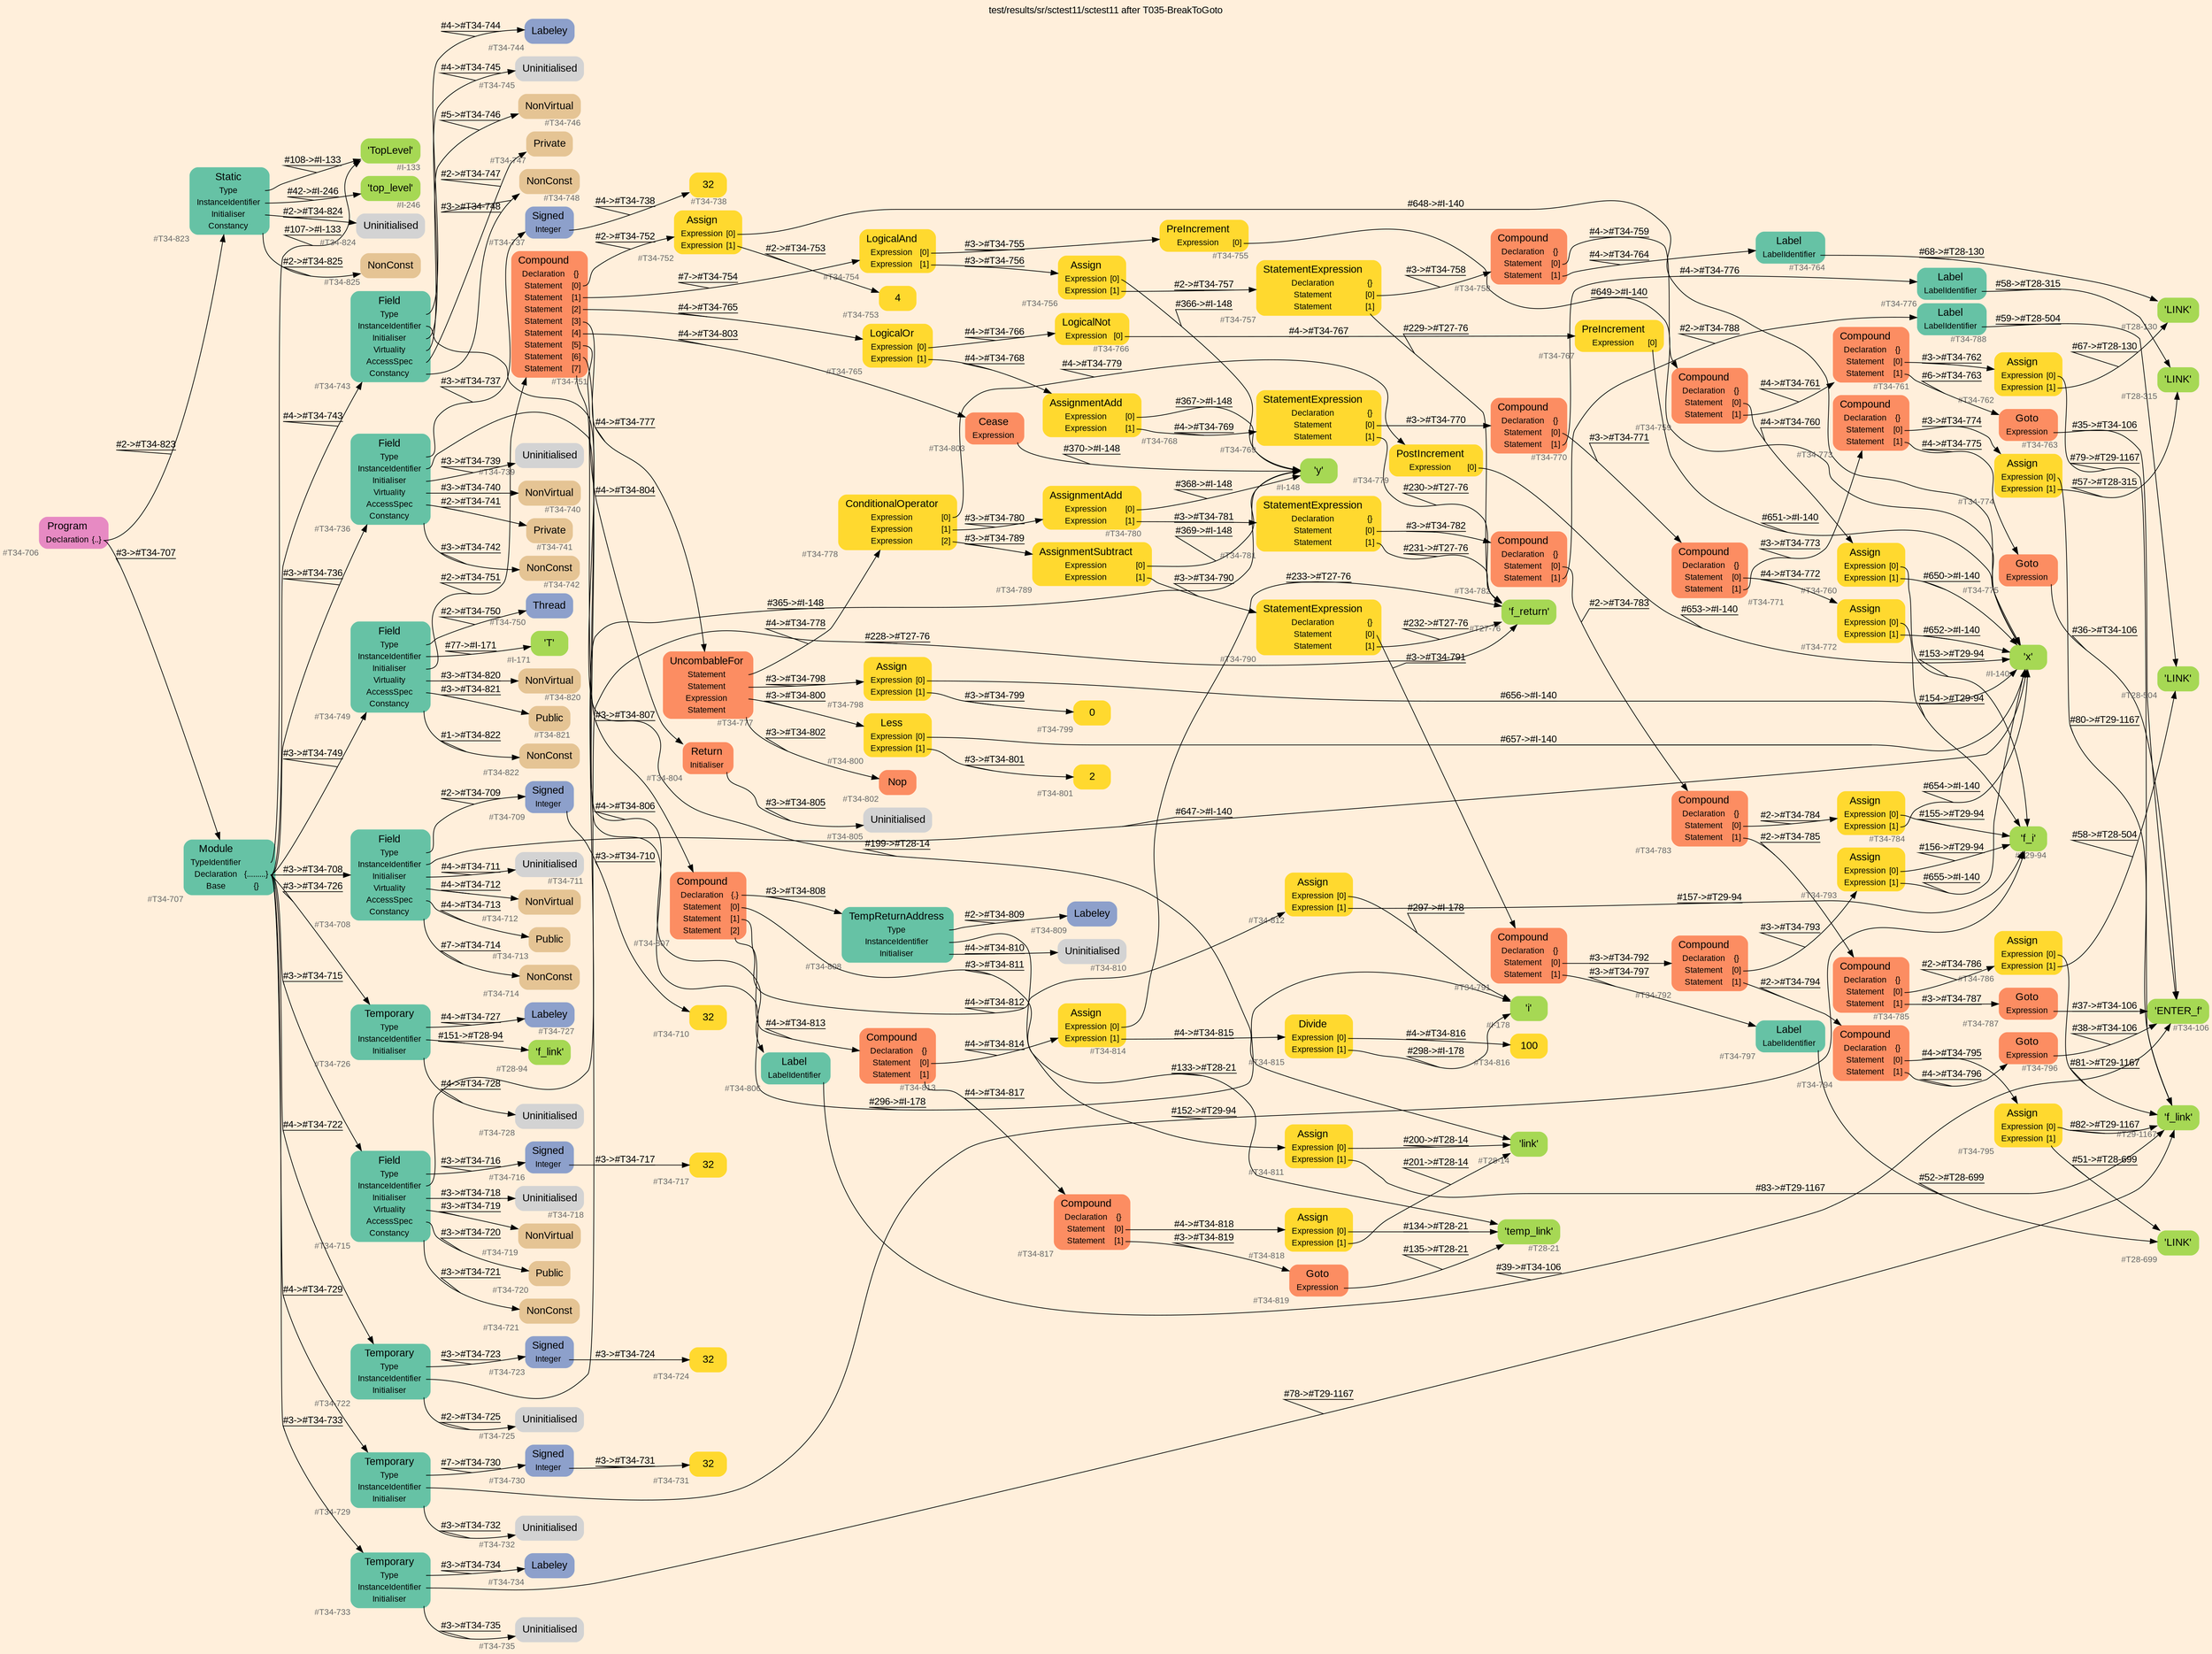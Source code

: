 digraph "test/results/sr/sctest11/sctest11 after T035-BreakToGoto" {
label = "test/results/sr/sctest11/sctest11 after T035-BreakToGoto"
labelloc = t
graph [
    rankdir = "LR"
    ranksep = 0.3
    bgcolor = antiquewhite1
    color = black
    fontcolor = black
    fontname = "Arial"
];
node [
    fontname = "Arial"
];
edge [
    fontname = "Arial"
];

// -------------------- node figure --------------------
// -------- block #T34-706 ----------
"#T34-706" [
    fillcolor = "/set28/4"
    xlabel = "#T34-706"
    fontsize = "12"
    fontcolor = grey40
    shape = "plaintext"
    label = <<TABLE BORDER="0" CELLBORDER="0" CELLSPACING="0">
     <TR><TD><FONT COLOR="black" POINT-SIZE="15">Program</FONT></TD></TR>
     <TR><TD><FONT COLOR="black" POINT-SIZE="12">Declaration</FONT></TD><TD PORT="port0"><FONT COLOR="black" POINT-SIZE="12">{..}</FONT></TD></TR>
    </TABLE>>
    style = "rounded,filled"
];

// -------- block #T34-707 ----------
"#T34-707" [
    fillcolor = "/set28/1"
    xlabel = "#T34-707"
    fontsize = "12"
    fontcolor = grey40
    shape = "plaintext"
    label = <<TABLE BORDER="0" CELLBORDER="0" CELLSPACING="0">
     <TR><TD><FONT COLOR="black" POINT-SIZE="15">Module</FONT></TD></TR>
     <TR><TD><FONT COLOR="black" POINT-SIZE="12">TypeIdentifier</FONT></TD><TD PORT="port0"></TD></TR>
     <TR><TD><FONT COLOR="black" POINT-SIZE="12">Declaration</FONT></TD><TD PORT="port1"><FONT COLOR="black" POINT-SIZE="12">{.........}</FONT></TD></TR>
     <TR><TD><FONT COLOR="black" POINT-SIZE="12">Base</FONT></TD><TD PORT="port2"><FONT COLOR="black" POINT-SIZE="12">{}</FONT></TD></TR>
    </TABLE>>
    style = "rounded,filled"
];

// -------- block #I-133 ----------
"#I-133" [
    fillcolor = "/set28/5"
    xlabel = "#I-133"
    fontsize = "12"
    fontcolor = grey40
    shape = "plaintext"
    label = <<TABLE BORDER="0" CELLBORDER="0" CELLSPACING="0">
     <TR><TD><FONT COLOR="black" POINT-SIZE="15">'TopLevel'</FONT></TD></TR>
    </TABLE>>
    style = "rounded,filled"
];

// -------- block #T34-708 ----------
"#T34-708" [
    fillcolor = "/set28/1"
    xlabel = "#T34-708"
    fontsize = "12"
    fontcolor = grey40
    shape = "plaintext"
    label = <<TABLE BORDER="0" CELLBORDER="0" CELLSPACING="0">
     <TR><TD><FONT COLOR="black" POINT-SIZE="15">Field</FONT></TD></TR>
     <TR><TD><FONT COLOR="black" POINT-SIZE="12">Type</FONT></TD><TD PORT="port0"></TD></TR>
     <TR><TD><FONT COLOR="black" POINT-SIZE="12">InstanceIdentifier</FONT></TD><TD PORT="port1"></TD></TR>
     <TR><TD><FONT COLOR="black" POINT-SIZE="12">Initialiser</FONT></TD><TD PORT="port2"></TD></TR>
     <TR><TD><FONT COLOR="black" POINT-SIZE="12">Virtuality</FONT></TD><TD PORT="port3"></TD></TR>
     <TR><TD><FONT COLOR="black" POINT-SIZE="12">AccessSpec</FONT></TD><TD PORT="port4"></TD></TR>
     <TR><TD><FONT COLOR="black" POINT-SIZE="12">Constancy</FONT></TD><TD PORT="port5"></TD></TR>
    </TABLE>>
    style = "rounded,filled"
];

// -------- block #T34-709 ----------
"#T34-709" [
    fillcolor = "/set28/3"
    xlabel = "#T34-709"
    fontsize = "12"
    fontcolor = grey40
    shape = "plaintext"
    label = <<TABLE BORDER="0" CELLBORDER="0" CELLSPACING="0">
     <TR><TD><FONT COLOR="black" POINT-SIZE="15">Signed</FONT></TD></TR>
     <TR><TD><FONT COLOR="black" POINT-SIZE="12">Integer</FONT></TD><TD PORT="port0"></TD></TR>
    </TABLE>>
    style = "rounded,filled"
];

// -------- block #T34-710 ----------
"#T34-710" [
    fillcolor = "/set28/6"
    xlabel = "#T34-710"
    fontsize = "12"
    fontcolor = grey40
    shape = "plaintext"
    label = <<TABLE BORDER="0" CELLBORDER="0" CELLSPACING="0">
     <TR><TD><FONT COLOR="black" POINT-SIZE="15">32</FONT></TD></TR>
    </TABLE>>
    style = "rounded,filled"
];

// -------- block #I-140 ----------
"#I-140" [
    fillcolor = "/set28/5"
    xlabel = "#I-140"
    fontsize = "12"
    fontcolor = grey40
    shape = "plaintext"
    label = <<TABLE BORDER="0" CELLBORDER="0" CELLSPACING="0">
     <TR><TD><FONT COLOR="black" POINT-SIZE="15">'x'</FONT></TD></TR>
    </TABLE>>
    style = "rounded,filled"
];

// -------- block #T34-711 ----------
"#T34-711" [
    xlabel = "#T34-711"
    fontsize = "12"
    fontcolor = grey40
    shape = "plaintext"
    label = <<TABLE BORDER="0" CELLBORDER="0" CELLSPACING="0">
     <TR><TD><FONT COLOR="black" POINT-SIZE="15">Uninitialised</FONT></TD></TR>
    </TABLE>>
    style = "rounded,filled"
];

// -------- block #T34-712 ----------
"#T34-712" [
    fillcolor = "/set28/7"
    xlabel = "#T34-712"
    fontsize = "12"
    fontcolor = grey40
    shape = "plaintext"
    label = <<TABLE BORDER="0" CELLBORDER="0" CELLSPACING="0">
     <TR><TD><FONT COLOR="black" POINT-SIZE="15">NonVirtual</FONT></TD></TR>
    </TABLE>>
    style = "rounded,filled"
];

// -------- block #T34-713 ----------
"#T34-713" [
    fillcolor = "/set28/7"
    xlabel = "#T34-713"
    fontsize = "12"
    fontcolor = grey40
    shape = "plaintext"
    label = <<TABLE BORDER="0" CELLBORDER="0" CELLSPACING="0">
     <TR><TD><FONT COLOR="black" POINT-SIZE="15">Public</FONT></TD></TR>
    </TABLE>>
    style = "rounded,filled"
];

// -------- block #T34-714 ----------
"#T34-714" [
    fillcolor = "/set28/7"
    xlabel = "#T34-714"
    fontsize = "12"
    fontcolor = grey40
    shape = "plaintext"
    label = <<TABLE BORDER="0" CELLBORDER="0" CELLSPACING="0">
     <TR><TD><FONT COLOR="black" POINT-SIZE="15">NonConst</FONT></TD></TR>
    </TABLE>>
    style = "rounded,filled"
];

// -------- block #T34-715 ----------
"#T34-715" [
    fillcolor = "/set28/1"
    xlabel = "#T34-715"
    fontsize = "12"
    fontcolor = grey40
    shape = "plaintext"
    label = <<TABLE BORDER="0" CELLBORDER="0" CELLSPACING="0">
     <TR><TD><FONT COLOR="black" POINT-SIZE="15">Field</FONT></TD></TR>
     <TR><TD><FONT COLOR="black" POINT-SIZE="12">Type</FONT></TD><TD PORT="port0"></TD></TR>
     <TR><TD><FONT COLOR="black" POINT-SIZE="12">InstanceIdentifier</FONT></TD><TD PORT="port1"></TD></TR>
     <TR><TD><FONT COLOR="black" POINT-SIZE="12">Initialiser</FONT></TD><TD PORT="port2"></TD></TR>
     <TR><TD><FONT COLOR="black" POINT-SIZE="12">Virtuality</FONT></TD><TD PORT="port3"></TD></TR>
     <TR><TD><FONT COLOR="black" POINT-SIZE="12">AccessSpec</FONT></TD><TD PORT="port4"></TD></TR>
     <TR><TD><FONT COLOR="black" POINT-SIZE="12">Constancy</FONT></TD><TD PORT="port5"></TD></TR>
    </TABLE>>
    style = "rounded,filled"
];

// -------- block #T34-716 ----------
"#T34-716" [
    fillcolor = "/set28/3"
    xlabel = "#T34-716"
    fontsize = "12"
    fontcolor = grey40
    shape = "plaintext"
    label = <<TABLE BORDER="0" CELLBORDER="0" CELLSPACING="0">
     <TR><TD><FONT COLOR="black" POINT-SIZE="15">Signed</FONT></TD></TR>
     <TR><TD><FONT COLOR="black" POINT-SIZE="12">Integer</FONT></TD><TD PORT="port0"></TD></TR>
    </TABLE>>
    style = "rounded,filled"
];

// -------- block #T34-717 ----------
"#T34-717" [
    fillcolor = "/set28/6"
    xlabel = "#T34-717"
    fontsize = "12"
    fontcolor = grey40
    shape = "plaintext"
    label = <<TABLE BORDER="0" CELLBORDER="0" CELLSPACING="0">
     <TR><TD><FONT COLOR="black" POINT-SIZE="15">32</FONT></TD></TR>
    </TABLE>>
    style = "rounded,filled"
];

// -------- block #I-148 ----------
"#I-148" [
    fillcolor = "/set28/5"
    xlabel = "#I-148"
    fontsize = "12"
    fontcolor = grey40
    shape = "plaintext"
    label = <<TABLE BORDER="0" CELLBORDER="0" CELLSPACING="0">
     <TR><TD><FONT COLOR="black" POINT-SIZE="15">'y'</FONT></TD></TR>
    </TABLE>>
    style = "rounded,filled"
];

// -------- block #T34-718 ----------
"#T34-718" [
    xlabel = "#T34-718"
    fontsize = "12"
    fontcolor = grey40
    shape = "plaintext"
    label = <<TABLE BORDER="0" CELLBORDER="0" CELLSPACING="0">
     <TR><TD><FONT COLOR="black" POINT-SIZE="15">Uninitialised</FONT></TD></TR>
    </TABLE>>
    style = "rounded,filled"
];

// -------- block #T34-719 ----------
"#T34-719" [
    fillcolor = "/set28/7"
    xlabel = "#T34-719"
    fontsize = "12"
    fontcolor = grey40
    shape = "plaintext"
    label = <<TABLE BORDER="0" CELLBORDER="0" CELLSPACING="0">
     <TR><TD><FONT COLOR="black" POINT-SIZE="15">NonVirtual</FONT></TD></TR>
    </TABLE>>
    style = "rounded,filled"
];

// -------- block #T34-720 ----------
"#T34-720" [
    fillcolor = "/set28/7"
    xlabel = "#T34-720"
    fontsize = "12"
    fontcolor = grey40
    shape = "plaintext"
    label = <<TABLE BORDER="0" CELLBORDER="0" CELLSPACING="0">
     <TR><TD><FONT COLOR="black" POINT-SIZE="15">Public</FONT></TD></TR>
    </TABLE>>
    style = "rounded,filled"
];

// -------- block #T34-721 ----------
"#T34-721" [
    fillcolor = "/set28/7"
    xlabel = "#T34-721"
    fontsize = "12"
    fontcolor = grey40
    shape = "plaintext"
    label = <<TABLE BORDER="0" CELLBORDER="0" CELLSPACING="0">
     <TR><TD><FONT COLOR="black" POINT-SIZE="15">NonConst</FONT></TD></TR>
    </TABLE>>
    style = "rounded,filled"
];

// -------- block #T34-722 ----------
"#T34-722" [
    fillcolor = "/set28/1"
    xlabel = "#T34-722"
    fontsize = "12"
    fontcolor = grey40
    shape = "plaintext"
    label = <<TABLE BORDER="0" CELLBORDER="0" CELLSPACING="0">
     <TR><TD><FONT COLOR="black" POINT-SIZE="15">Temporary</FONT></TD></TR>
     <TR><TD><FONT COLOR="black" POINT-SIZE="12">Type</FONT></TD><TD PORT="port0"></TD></TR>
     <TR><TD><FONT COLOR="black" POINT-SIZE="12">InstanceIdentifier</FONT></TD><TD PORT="port1"></TD></TR>
     <TR><TD><FONT COLOR="black" POINT-SIZE="12">Initialiser</FONT></TD><TD PORT="port2"></TD></TR>
    </TABLE>>
    style = "rounded,filled"
];

// -------- block #T34-723 ----------
"#T34-723" [
    fillcolor = "/set28/3"
    xlabel = "#T34-723"
    fontsize = "12"
    fontcolor = grey40
    shape = "plaintext"
    label = <<TABLE BORDER="0" CELLBORDER="0" CELLSPACING="0">
     <TR><TD><FONT COLOR="black" POINT-SIZE="15">Signed</FONT></TD></TR>
     <TR><TD><FONT COLOR="black" POINT-SIZE="12">Integer</FONT></TD><TD PORT="port0"></TD></TR>
    </TABLE>>
    style = "rounded,filled"
];

// -------- block #T34-724 ----------
"#T34-724" [
    fillcolor = "/set28/6"
    xlabel = "#T34-724"
    fontsize = "12"
    fontcolor = grey40
    shape = "plaintext"
    label = <<TABLE BORDER="0" CELLBORDER="0" CELLSPACING="0">
     <TR><TD><FONT COLOR="black" POINT-SIZE="15">32</FONT></TD></TR>
    </TABLE>>
    style = "rounded,filled"
];

// -------- block #T27-76 ----------
"#T27-76" [
    fillcolor = "/set28/5"
    xlabel = "#T27-76"
    fontsize = "12"
    fontcolor = grey40
    shape = "plaintext"
    label = <<TABLE BORDER="0" CELLBORDER="0" CELLSPACING="0">
     <TR><TD><FONT COLOR="black" POINT-SIZE="15">'f_return'</FONT></TD></TR>
    </TABLE>>
    style = "rounded,filled"
];

// -------- block #T34-725 ----------
"#T34-725" [
    xlabel = "#T34-725"
    fontsize = "12"
    fontcolor = grey40
    shape = "plaintext"
    label = <<TABLE BORDER="0" CELLBORDER="0" CELLSPACING="0">
     <TR><TD><FONT COLOR="black" POINT-SIZE="15">Uninitialised</FONT></TD></TR>
    </TABLE>>
    style = "rounded,filled"
];

// -------- block #T34-726 ----------
"#T34-726" [
    fillcolor = "/set28/1"
    xlabel = "#T34-726"
    fontsize = "12"
    fontcolor = grey40
    shape = "plaintext"
    label = <<TABLE BORDER="0" CELLBORDER="0" CELLSPACING="0">
     <TR><TD><FONT COLOR="black" POINT-SIZE="15">Temporary</FONT></TD></TR>
     <TR><TD><FONT COLOR="black" POINT-SIZE="12">Type</FONT></TD><TD PORT="port0"></TD></TR>
     <TR><TD><FONT COLOR="black" POINT-SIZE="12">InstanceIdentifier</FONT></TD><TD PORT="port1"></TD></TR>
     <TR><TD><FONT COLOR="black" POINT-SIZE="12">Initialiser</FONT></TD><TD PORT="port2"></TD></TR>
    </TABLE>>
    style = "rounded,filled"
];

// -------- block #T34-727 ----------
"#T34-727" [
    fillcolor = "/set28/3"
    xlabel = "#T34-727"
    fontsize = "12"
    fontcolor = grey40
    shape = "plaintext"
    label = <<TABLE BORDER="0" CELLBORDER="0" CELLSPACING="0">
     <TR><TD><FONT COLOR="black" POINT-SIZE="15">Labeley</FONT></TD></TR>
    </TABLE>>
    style = "rounded,filled"
];

// -------- block #T28-94 ----------
"#T28-94" [
    fillcolor = "/set28/5"
    xlabel = "#T28-94"
    fontsize = "12"
    fontcolor = grey40
    shape = "plaintext"
    label = <<TABLE BORDER="0" CELLBORDER="0" CELLSPACING="0">
     <TR><TD><FONT COLOR="black" POINT-SIZE="15">'f_link'</FONT></TD></TR>
    </TABLE>>
    style = "rounded,filled"
];

// -------- block #T34-728 ----------
"#T34-728" [
    xlabel = "#T34-728"
    fontsize = "12"
    fontcolor = grey40
    shape = "plaintext"
    label = <<TABLE BORDER="0" CELLBORDER="0" CELLSPACING="0">
     <TR><TD><FONT COLOR="black" POINT-SIZE="15">Uninitialised</FONT></TD></TR>
    </TABLE>>
    style = "rounded,filled"
];

// -------- block #T34-729 ----------
"#T34-729" [
    fillcolor = "/set28/1"
    xlabel = "#T34-729"
    fontsize = "12"
    fontcolor = grey40
    shape = "plaintext"
    label = <<TABLE BORDER="0" CELLBORDER="0" CELLSPACING="0">
     <TR><TD><FONT COLOR="black" POINT-SIZE="15">Temporary</FONT></TD></TR>
     <TR><TD><FONT COLOR="black" POINT-SIZE="12">Type</FONT></TD><TD PORT="port0"></TD></TR>
     <TR><TD><FONT COLOR="black" POINT-SIZE="12">InstanceIdentifier</FONT></TD><TD PORT="port1"></TD></TR>
     <TR><TD><FONT COLOR="black" POINT-SIZE="12">Initialiser</FONT></TD><TD PORT="port2"></TD></TR>
    </TABLE>>
    style = "rounded,filled"
];

// -------- block #T34-730 ----------
"#T34-730" [
    fillcolor = "/set28/3"
    xlabel = "#T34-730"
    fontsize = "12"
    fontcolor = grey40
    shape = "plaintext"
    label = <<TABLE BORDER="0" CELLBORDER="0" CELLSPACING="0">
     <TR><TD><FONT COLOR="black" POINT-SIZE="15">Signed</FONT></TD></TR>
     <TR><TD><FONT COLOR="black" POINT-SIZE="12">Integer</FONT></TD><TD PORT="port0"></TD></TR>
    </TABLE>>
    style = "rounded,filled"
];

// -------- block #T34-731 ----------
"#T34-731" [
    fillcolor = "/set28/6"
    xlabel = "#T34-731"
    fontsize = "12"
    fontcolor = grey40
    shape = "plaintext"
    label = <<TABLE BORDER="0" CELLBORDER="0" CELLSPACING="0">
     <TR><TD><FONT COLOR="black" POINT-SIZE="15">32</FONT></TD></TR>
    </TABLE>>
    style = "rounded,filled"
];

// -------- block #T29-94 ----------
"#T29-94" [
    fillcolor = "/set28/5"
    xlabel = "#T29-94"
    fontsize = "12"
    fontcolor = grey40
    shape = "plaintext"
    label = <<TABLE BORDER="0" CELLBORDER="0" CELLSPACING="0">
     <TR><TD><FONT COLOR="black" POINT-SIZE="15">'f_i'</FONT></TD></TR>
    </TABLE>>
    style = "rounded,filled"
];

// -------- block #T34-732 ----------
"#T34-732" [
    xlabel = "#T34-732"
    fontsize = "12"
    fontcolor = grey40
    shape = "plaintext"
    label = <<TABLE BORDER="0" CELLBORDER="0" CELLSPACING="0">
     <TR><TD><FONT COLOR="black" POINT-SIZE="15">Uninitialised</FONT></TD></TR>
    </TABLE>>
    style = "rounded,filled"
];

// -------- block #T34-733 ----------
"#T34-733" [
    fillcolor = "/set28/1"
    xlabel = "#T34-733"
    fontsize = "12"
    fontcolor = grey40
    shape = "plaintext"
    label = <<TABLE BORDER="0" CELLBORDER="0" CELLSPACING="0">
     <TR><TD><FONT COLOR="black" POINT-SIZE="15">Temporary</FONT></TD></TR>
     <TR><TD><FONT COLOR="black" POINT-SIZE="12">Type</FONT></TD><TD PORT="port0"></TD></TR>
     <TR><TD><FONT COLOR="black" POINT-SIZE="12">InstanceIdentifier</FONT></TD><TD PORT="port1"></TD></TR>
     <TR><TD><FONT COLOR="black" POINT-SIZE="12">Initialiser</FONT></TD><TD PORT="port2"></TD></TR>
    </TABLE>>
    style = "rounded,filled"
];

// -------- block #T34-734 ----------
"#T34-734" [
    fillcolor = "/set28/3"
    xlabel = "#T34-734"
    fontsize = "12"
    fontcolor = grey40
    shape = "plaintext"
    label = <<TABLE BORDER="0" CELLBORDER="0" CELLSPACING="0">
     <TR><TD><FONT COLOR="black" POINT-SIZE="15">Labeley</FONT></TD></TR>
    </TABLE>>
    style = "rounded,filled"
];

// -------- block #T29-1167 ----------
"#T29-1167" [
    fillcolor = "/set28/5"
    xlabel = "#T29-1167"
    fontsize = "12"
    fontcolor = grey40
    shape = "plaintext"
    label = <<TABLE BORDER="0" CELLBORDER="0" CELLSPACING="0">
     <TR><TD><FONT COLOR="black" POINT-SIZE="15">'f_link'</FONT></TD></TR>
    </TABLE>>
    style = "rounded,filled"
];

// -------- block #T34-735 ----------
"#T34-735" [
    xlabel = "#T34-735"
    fontsize = "12"
    fontcolor = grey40
    shape = "plaintext"
    label = <<TABLE BORDER="0" CELLBORDER="0" CELLSPACING="0">
     <TR><TD><FONT COLOR="black" POINT-SIZE="15">Uninitialised</FONT></TD></TR>
    </TABLE>>
    style = "rounded,filled"
];

// -------- block #T34-736 ----------
"#T34-736" [
    fillcolor = "/set28/1"
    xlabel = "#T34-736"
    fontsize = "12"
    fontcolor = grey40
    shape = "plaintext"
    label = <<TABLE BORDER="0" CELLBORDER="0" CELLSPACING="0">
     <TR><TD><FONT COLOR="black" POINT-SIZE="15">Field</FONT></TD></TR>
     <TR><TD><FONT COLOR="black" POINT-SIZE="12">Type</FONT></TD><TD PORT="port0"></TD></TR>
     <TR><TD><FONT COLOR="black" POINT-SIZE="12">InstanceIdentifier</FONT></TD><TD PORT="port1"></TD></TR>
     <TR><TD><FONT COLOR="black" POINT-SIZE="12">Initialiser</FONT></TD><TD PORT="port2"></TD></TR>
     <TR><TD><FONT COLOR="black" POINT-SIZE="12">Virtuality</FONT></TD><TD PORT="port3"></TD></TR>
     <TR><TD><FONT COLOR="black" POINT-SIZE="12">AccessSpec</FONT></TD><TD PORT="port4"></TD></TR>
     <TR><TD><FONT COLOR="black" POINT-SIZE="12">Constancy</FONT></TD><TD PORT="port5"></TD></TR>
    </TABLE>>
    style = "rounded,filled"
];

// -------- block #T34-737 ----------
"#T34-737" [
    fillcolor = "/set28/3"
    xlabel = "#T34-737"
    fontsize = "12"
    fontcolor = grey40
    shape = "plaintext"
    label = <<TABLE BORDER="0" CELLBORDER="0" CELLSPACING="0">
     <TR><TD><FONT COLOR="black" POINT-SIZE="15">Signed</FONT></TD></TR>
     <TR><TD><FONT COLOR="black" POINT-SIZE="12">Integer</FONT></TD><TD PORT="port0"></TD></TR>
    </TABLE>>
    style = "rounded,filled"
];

// -------- block #T34-738 ----------
"#T34-738" [
    fillcolor = "/set28/6"
    xlabel = "#T34-738"
    fontsize = "12"
    fontcolor = grey40
    shape = "plaintext"
    label = <<TABLE BORDER="0" CELLBORDER="0" CELLSPACING="0">
     <TR><TD><FONT COLOR="black" POINT-SIZE="15">32</FONT></TD></TR>
    </TABLE>>
    style = "rounded,filled"
];

// -------- block #I-178 ----------
"#I-178" [
    fillcolor = "/set28/5"
    xlabel = "#I-178"
    fontsize = "12"
    fontcolor = grey40
    shape = "plaintext"
    label = <<TABLE BORDER="0" CELLBORDER="0" CELLSPACING="0">
     <TR><TD><FONT COLOR="black" POINT-SIZE="15">'i'</FONT></TD></TR>
    </TABLE>>
    style = "rounded,filled"
];

// -------- block #T34-739 ----------
"#T34-739" [
    xlabel = "#T34-739"
    fontsize = "12"
    fontcolor = grey40
    shape = "plaintext"
    label = <<TABLE BORDER="0" CELLBORDER="0" CELLSPACING="0">
     <TR><TD><FONT COLOR="black" POINT-SIZE="15">Uninitialised</FONT></TD></TR>
    </TABLE>>
    style = "rounded,filled"
];

// -------- block #T34-740 ----------
"#T34-740" [
    fillcolor = "/set28/7"
    xlabel = "#T34-740"
    fontsize = "12"
    fontcolor = grey40
    shape = "plaintext"
    label = <<TABLE BORDER="0" CELLBORDER="0" CELLSPACING="0">
     <TR><TD><FONT COLOR="black" POINT-SIZE="15">NonVirtual</FONT></TD></TR>
    </TABLE>>
    style = "rounded,filled"
];

// -------- block #T34-741 ----------
"#T34-741" [
    fillcolor = "/set28/7"
    xlabel = "#T34-741"
    fontsize = "12"
    fontcolor = grey40
    shape = "plaintext"
    label = <<TABLE BORDER="0" CELLBORDER="0" CELLSPACING="0">
     <TR><TD><FONT COLOR="black" POINT-SIZE="15">Private</FONT></TD></TR>
    </TABLE>>
    style = "rounded,filled"
];

// -------- block #T34-742 ----------
"#T34-742" [
    fillcolor = "/set28/7"
    xlabel = "#T34-742"
    fontsize = "12"
    fontcolor = grey40
    shape = "plaintext"
    label = <<TABLE BORDER="0" CELLBORDER="0" CELLSPACING="0">
     <TR><TD><FONT COLOR="black" POINT-SIZE="15">NonConst</FONT></TD></TR>
    </TABLE>>
    style = "rounded,filled"
];

// -------- block #T34-743 ----------
"#T34-743" [
    fillcolor = "/set28/1"
    xlabel = "#T34-743"
    fontsize = "12"
    fontcolor = grey40
    shape = "plaintext"
    label = <<TABLE BORDER="0" CELLBORDER="0" CELLSPACING="0">
     <TR><TD><FONT COLOR="black" POINT-SIZE="15">Field</FONT></TD></TR>
     <TR><TD><FONT COLOR="black" POINT-SIZE="12">Type</FONT></TD><TD PORT="port0"></TD></TR>
     <TR><TD><FONT COLOR="black" POINT-SIZE="12">InstanceIdentifier</FONT></TD><TD PORT="port1"></TD></TR>
     <TR><TD><FONT COLOR="black" POINT-SIZE="12">Initialiser</FONT></TD><TD PORT="port2"></TD></TR>
     <TR><TD><FONT COLOR="black" POINT-SIZE="12">Virtuality</FONT></TD><TD PORT="port3"></TD></TR>
     <TR><TD><FONT COLOR="black" POINT-SIZE="12">AccessSpec</FONT></TD><TD PORT="port4"></TD></TR>
     <TR><TD><FONT COLOR="black" POINT-SIZE="12">Constancy</FONT></TD><TD PORT="port5"></TD></TR>
    </TABLE>>
    style = "rounded,filled"
];

// -------- block #T34-744 ----------
"#T34-744" [
    fillcolor = "/set28/3"
    xlabel = "#T34-744"
    fontsize = "12"
    fontcolor = grey40
    shape = "plaintext"
    label = <<TABLE BORDER="0" CELLBORDER="0" CELLSPACING="0">
     <TR><TD><FONT COLOR="black" POINT-SIZE="15">Labeley</FONT></TD></TR>
    </TABLE>>
    style = "rounded,filled"
];

// -------- block #T28-14 ----------
"#T28-14" [
    fillcolor = "/set28/5"
    xlabel = "#T28-14"
    fontsize = "12"
    fontcolor = grey40
    shape = "plaintext"
    label = <<TABLE BORDER="0" CELLBORDER="0" CELLSPACING="0">
     <TR><TD><FONT COLOR="black" POINT-SIZE="15">'link'</FONT></TD></TR>
    </TABLE>>
    style = "rounded,filled"
];

// -------- block #T34-745 ----------
"#T34-745" [
    xlabel = "#T34-745"
    fontsize = "12"
    fontcolor = grey40
    shape = "plaintext"
    label = <<TABLE BORDER="0" CELLBORDER="0" CELLSPACING="0">
     <TR><TD><FONT COLOR="black" POINT-SIZE="15">Uninitialised</FONT></TD></TR>
    </TABLE>>
    style = "rounded,filled"
];

// -------- block #T34-746 ----------
"#T34-746" [
    fillcolor = "/set28/7"
    xlabel = "#T34-746"
    fontsize = "12"
    fontcolor = grey40
    shape = "plaintext"
    label = <<TABLE BORDER="0" CELLBORDER="0" CELLSPACING="0">
     <TR><TD><FONT COLOR="black" POINT-SIZE="15">NonVirtual</FONT></TD></TR>
    </TABLE>>
    style = "rounded,filled"
];

// -------- block #T34-747 ----------
"#T34-747" [
    fillcolor = "/set28/7"
    xlabel = "#T34-747"
    fontsize = "12"
    fontcolor = grey40
    shape = "plaintext"
    label = <<TABLE BORDER="0" CELLBORDER="0" CELLSPACING="0">
     <TR><TD><FONT COLOR="black" POINT-SIZE="15">Private</FONT></TD></TR>
    </TABLE>>
    style = "rounded,filled"
];

// -------- block #T34-748 ----------
"#T34-748" [
    fillcolor = "/set28/7"
    xlabel = "#T34-748"
    fontsize = "12"
    fontcolor = grey40
    shape = "plaintext"
    label = <<TABLE BORDER="0" CELLBORDER="0" CELLSPACING="0">
     <TR><TD><FONT COLOR="black" POINT-SIZE="15">NonConst</FONT></TD></TR>
    </TABLE>>
    style = "rounded,filled"
];

// -------- block #T34-749 ----------
"#T34-749" [
    fillcolor = "/set28/1"
    xlabel = "#T34-749"
    fontsize = "12"
    fontcolor = grey40
    shape = "plaintext"
    label = <<TABLE BORDER="0" CELLBORDER="0" CELLSPACING="0">
     <TR><TD><FONT COLOR="black" POINT-SIZE="15">Field</FONT></TD></TR>
     <TR><TD><FONT COLOR="black" POINT-SIZE="12">Type</FONT></TD><TD PORT="port0"></TD></TR>
     <TR><TD><FONT COLOR="black" POINT-SIZE="12">InstanceIdentifier</FONT></TD><TD PORT="port1"></TD></TR>
     <TR><TD><FONT COLOR="black" POINT-SIZE="12">Initialiser</FONT></TD><TD PORT="port2"></TD></TR>
     <TR><TD><FONT COLOR="black" POINT-SIZE="12">Virtuality</FONT></TD><TD PORT="port3"></TD></TR>
     <TR><TD><FONT COLOR="black" POINT-SIZE="12">AccessSpec</FONT></TD><TD PORT="port4"></TD></TR>
     <TR><TD><FONT COLOR="black" POINT-SIZE="12">Constancy</FONT></TD><TD PORT="port5"></TD></TR>
    </TABLE>>
    style = "rounded,filled"
];

// -------- block #T34-750 ----------
"#T34-750" [
    fillcolor = "/set28/3"
    xlabel = "#T34-750"
    fontsize = "12"
    fontcolor = grey40
    shape = "plaintext"
    label = <<TABLE BORDER="0" CELLBORDER="0" CELLSPACING="0">
     <TR><TD><FONT COLOR="black" POINT-SIZE="15">Thread</FONT></TD></TR>
    </TABLE>>
    style = "rounded,filled"
];

// -------- block #I-171 ----------
"#I-171" [
    fillcolor = "/set28/5"
    xlabel = "#I-171"
    fontsize = "12"
    fontcolor = grey40
    shape = "plaintext"
    label = <<TABLE BORDER="0" CELLBORDER="0" CELLSPACING="0">
     <TR><TD><FONT COLOR="black" POINT-SIZE="15">'T'</FONT></TD></TR>
    </TABLE>>
    style = "rounded,filled"
];

// -------- block #T34-751 ----------
"#T34-751" [
    fillcolor = "/set28/2"
    xlabel = "#T34-751"
    fontsize = "12"
    fontcolor = grey40
    shape = "plaintext"
    label = <<TABLE BORDER="0" CELLBORDER="0" CELLSPACING="0">
     <TR><TD><FONT COLOR="black" POINT-SIZE="15">Compound</FONT></TD></TR>
     <TR><TD><FONT COLOR="black" POINT-SIZE="12">Declaration</FONT></TD><TD PORT="port0"><FONT COLOR="black" POINT-SIZE="12">{}</FONT></TD></TR>
     <TR><TD><FONT COLOR="black" POINT-SIZE="12">Statement</FONT></TD><TD PORT="port1"><FONT COLOR="black" POINT-SIZE="12">[0]</FONT></TD></TR>
     <TR><TD><FONT COLOR="black" POINT-SIZE="12">Statement</FONT></TD><TD PORT="port2"><FONT COLOR="black" POINT-SIZE="12">[1]</FONT></TD></TR>
     <TR><TD><FONT COLOR="black" POINT-SIZE="12">Statement</FONT></TD><TD PORT="port3"><FONT COLOR="black" POINT-SIZE="12">[2]</FONT></TD></TR>
     <TR><TD><FONT COLOR="black" POINT-SIZE="12">Statement</FONT></TD><TD PORT="port4"><FONT COLOR="black" POINT-SIZE="12">[3]</FONT></TD></TR>
     <TR><TD><FONT COLOR="black" POINT-SIZE="12">Statement</FONT></TD><TD PORT="port5"><FONT COLOR="black" POINT-SIZE="12">[4]</FONT></TD></TR>
     <TR><TD><FONT COLOR="black" POINT-SIZE="12">Statement</FONT></TD><TD PORT="port6"><FONT COLOR="black" POINT-SIZE="12">[5]</FONT></TD></TR>
     <TR><TD><FONT COLOR="black" POINT-SIZE="12">Statement</FONT></TD><TD PORT="port7"><FONT COLOR="black" POINT-SIZE="12">[6]</FONT></TD></TR>
     <TR><TD><FONT COLOR="black" POINT-SIZE="12">Statement</FONT></TD><TD PORT="port8"><FONT COLOR="black" POINT-SIZE="12">[7]</FONT></TD></TR>
    </TABLE>>
    style = "rounded,filled"
];

// -------- block #T34-752 ----------
"#T34-752" [
    fillcolor = "/set28/6"
    xlabel = "#T34-752"
    fontsize = "12"
    fontcolor = grey40
    shape = "plaintext"
    label = <<TABLE BORDER="0" CELLBORDER="0" CELLSPACING="0">
     <TR><TD><FONT COLOR="black" POINT-SIZE="15">Assign</FONT></TD></TR>
     <TR><TD><FONT COLOR="black" POINT-SIZE="12">Expression</FONT></TD><TD PORT="port0"><FONT COLOR="black" POINT-SIZE="12">[0]</FONT></TD></TR>
     <TR><TD><FONT COLOR="black" POINT-SIZE="12">Expression</FONT></TD><TD PORT="port1"><FONT COLOR="black" POINT-SIZE="12">[1]</FONT></TD></TR>
    </TABLE>>
    style = "rounded,filled"
];

// -------- block #T34-753 ----------
"#T34-753" [
    fillcolor = "/set28/6"
    xlabel = "#T34-753"
    fontsize = "12"
    fontcolor = grey40
    shape = "plaintext"
    label = <<TABLE BORDER="0" CELLBORDER="0" CELLSPACING="0">
     <TR><TD><FONT COLOR="black" POINT-SIZE="15">4</FONT></TD></TR>
    </TABLE>>
    style = "rounded,filled"
];

// -------- block #T34-754 ----------
"#T34-754" [
    fillcolor = "/set28/6"
    xlabel = "#T34-754"
    fontsize = "12"
    fontcolor = grey40
    shape = "plaintext"
    label = <<TABLE BORDER="0" CELLBORDER="0" CELLSPACING="0">
     <TR><TD><FONT COLOR="black" POINT-SIZE="15">LogicalAnd</FONT></TD></TR>
     <TR><TD><FONT COLOR="black" POINT-SIZE="12">Expression</FONT></TD><TD PORT="port0"><FONT COLOR="black" POINT-SIZE="12">[0]</FONT></TD></TR>
     <TR><TD><FONT COLOR="black" POINT-SIZE="12">Expression</FONT></TD><TD PORT="port1"><FONT COLOR="black" POINT-SIZE="12">[1]</FONT></TD></TR>
    </TABLE>>
    style = "rounded,filled"
];

// -------- block #T34-755 ----------
"#T34-755" [
    fillcolor = "/set28/6"
    xlabel = "#T34-755"
    fontsize = "12"
    fontcolor = grey40
    shape = "plaintext"
    label = <<TABLE BORDER="0" CELLBORDER="0" CELLSPACING="0">
     <TR><TD><FONT COLOR="black" POINT-SIZE="15">PreIncrement</FONT></TD></TR>
     <TR><TD><FONT COLOR="black" POINT-SIZE="12">Expression</FONT></TD><TD PORT="port0"><FONT COLOR="black" POINT-SIZE="12">[0]</FONT></TD></TR>
    </TABLE>>
    style = "rounded,filled"
];

// -------- block #T34-756 ----------
"#T34-756" [
    fillcolor = "/set28/6"
    xlabel = "#T34-756"
    fontsize = "12"
    fontcolor = grey40
    shape = "plaintext"
    label = <<TABLE BORDER="0" CELLBORDER="0" CELLSPACING="0">
     <TR><TD><FONT COLOR="black" POINT-SIZE="15">Assign</FONT></TD></TR>
     <TR><TD><FONT COLOR="black" POINT-SIZE="12">Expression</FONT></TD><TD PORT="port0"><FONT COLOR="black" POINT-SIZE="12">[0]</FONT></TD></TR>
     <TR><TD><FONT COLOR="black" POINT-SIZE="12">Expression</FONT></TD><TD PORT="port1"><FONT COLOR="black" POINT-SIZE="12">[1]</FONT></TD></TR>
    </TABLE>>
    style = "rounded,filled"
];

// -------- block #T34-757 ----------
"#T34-757" [
    fillcolor = "/set28/6"
    xlabel = "#T34-757"
    fontsize = "12"
    fontcolor = grey40
    shape = "plaintext"
    label = <<TABLE BORDER="0" CELLBORDER="0" CELLSPACING="0">
     <TR><TD><FONT COLOR="black" POINT-SIZE="15">StatementExpression</FONT></TD></TR>
     <TR><TD><FONT COLOR="black" POINT-SIZE="12">Declaration</FONT></TD><TD PORT="port0"><FONT COLOR="black" POINT-SIZE="12">{}</FONT></TD></TR>
     <TR><TD><FONT COLOR="black" POINT-SIZE="12">Statement</FONT></TD><TD PORT="port1"><FONT COLOR="black" POINT-SIZE="12">[0]</FONT></TD></TR>
     <TR><TD><FONT COLOR="black" POINT-SIZE="12">Statement</FONT></TD><TD PORT="port2"><FONT COLOR="black" POINT-SIZE="12">[1]</FONT></TD></TR>
    </TABLE>>
    style = "rounded,filled"
];

// -------- block #T34-758 ----------
"#T34-758" [
    fillcolor = "/set28/2"
    xlabel = "#T34-758"
    fontsize = "12"
    fontcolor = grey40
    shape = "plaintext"
    label = <<TABLE BORDER="0" CELLBORDER="0" CELLSPACING="0">
     <TR><TD><FONT COLOR="black" POINT-SIZE="15">Compound</FONT></TD></TR>
     <TR><TD><FONT COLOR="black" POINT-SIZE="12">Declaration</FONT></TD><TD PORT="port0"><FONT COLOR="black" POINT-SIZE="12">{}</FONT></TD></TR>
     <TR><TD><FONT COLOR="black" POINT-SIZE="12">Statement</FONT></TD><TD PORT="port1"><FONT COLOR="black" POINT-SIZE="12">[0]</FONT></TD></TR>
     <TR><TD><FONT COLOR="black" POINT-SIZE="12">Statement</FONT></TD><TD PORT="port2"><FONT COLOR="black" POINT-SIZE="12">[1]</FONT></TD></TR>
    </TABLE>>
    style = "rounded,filled"
];

// -------- block #T34-759 ----------
"#T34-759" [
    fillcolor = "/set28/2"
    xlabel = "#T34-759"
    fontsize = "12"
    fontcolor = grey40
    shape = "plaintext"
    label = <<TABLE BORDER="0" CELLBORDER="0" CELLSPACING="0">
     <TR><TD><FONT COLOR="black" POINT-SIZE="15">Compound</FONT></TD></TR>
     <TR><TD><FONT COLOR="black" POINT-SIZE="12">Declaration</FONT></TD><TD PORT="port0"><FONT COLOR="black" POINT-SIZE="12">{}</FONT></TD></TR>
     <TR><TD><FONT COLOR="black" POINT-SIZE="12">Statement</FONT></TD><TD PORT="port1"><FONT COLOR="black" POINT-SIZE="12">[0]</FONT></TD></TR>
     <TR><TD><FONT COLOR="black" POINT-SIZE="12">Statement</FONT></TD><TD PORT="port2"><FONT COLOR="black" POINT-SIZE="12">[1]</FONT></TD></TR>
    </TABLE>>
    style = "rounded,filled"
];

// -------- block #T34-760 ----------
"#T34-760" [
    fillcolor = "/set28/6"
    xlabel = "#T34-760"
    fontsize = "12"
    fontcolor = grey40
    shape = "plaintext"
    label = <<TABLE BORDER="0" CELLBORDER="0" CELLSPACING="0">
     <TR><TD><FONT COLOR="black" POINT-SIZE="15">Assign</FONT></TD></TR>
     <TR><TD><FONT COLOR="black" POINT-SIZE="12">Expression</FONT></TD><TD PORT="port0"><FONT COLOR="black" POINT-SIZE="12">[0]</FONT></TD></TR>
     <TR><TD><FONT COLOR="black" POINT-SIZE="12">Expression</FONT></TD><TD PORT="port1"><FONT COLOR="black" POINT-SIZE="12">[1]</FONT></TD></TR>
    </TABLE>>
    style = "rounded,filled"
];

// -------- block #T34-761 ----------
"#T34-761" [
    fillcolor = "/set28/2"
    xlabel = "#T34-761"
    fontsize = "12"
    fontcolor = grey40
    shape = "plaintext"
    label = <<TABLE BORDER="0" CELLBORDER="0" CELLSPACING="0">
     <TR><TD><FONT COLOR="black" POINT-SIZE="15">Compound</FONT></TD></TR>
     <TR><TD><FONT COLOR="black" POINT-SIZE="12">Declaration</FONT></TD><TD PORT="port0"><FONT COLOR="black" POINT-SIZE="12">{}</FONT></TD></TR>
     <TR><TD><FONT COLOR="black" POINT-SIZE="12">Statement</FONT></TD><TD PORT="port1"><FONT COLOR="black" POINT-SIZE="12">[0]</FONT></TD></TR>
     <TR><TD><FONT COLOR="black" POINT-SIZE="12">Statement</FONT></TD><TD PORT="port2"><FONT COLOR="black" POINT-SIZE="12">[1]</FONT></TD></TR>
    </TABLE>>
    style = "rounded,filled"
];

// -------- block #T34-762 ----------
"#T34-762" [
    fillcolor = "/set28/6"
    xlabel = "#T34-762"
    fontsize = "12"
    fontcolor = grey40
    shape = "plaintext"
    label = <<TABLE BORDER="0" CELLBORDER="0" CELLSPACING="0">
     <TR><TD><FONT COLOR="black" POINT-SIZE="15">Assign</FONT></TD></TR>
     <TR><TD><FONT COLOR="black" POINT-SIZE="12">Expression</FONT></TD><TD PORT="port0"><FONT COLOR="black" POINT-SIZE="12">[0]</FONT></TD></TR>
     <TR><TD><FONT COLOR="black" POINT-SIZE="12">Expression</FONT></TD><TD PORT="port1"><FONT COLOR="black" POINT-SIZE="12">[1]</FONT></TD></TR>
    </TABLE>>
    style = "rounded,filled"
];

// -------- block #T28-130 ----------
"#T28-130" [
    fillcolor = "/set28/5"
    xlabel = "#T28-130"
    fontsize = "12"
    fontcolor = grey40
    shape = "plaintext"
    label = <<TABLE BORDER="0" CELLBORDER="0" CELLSPACING="0">
     <TR><TD><FONT COLOR="black" POINT-SIZE="15">'LINK'</FONT></TD></TR>
    </TABLE>>
    style = "rounded,filled"
];

// -------- block #T34-763 ----------
"#T34-763" [
    fillcolor = "/set28/2"
    xlabel = "#T34-763"
    fontsize = "12"
    fontcolor = grey40
    shape = "plaintext"
    label = <<TABLE BORDER="0" CELLBORDER="0" CELLSPACING="0">
     <TR><TD><FONT COLOR="black" POINT-SIZE="15">Goto</FONT></TD></TR>
     <TR><TD><FONT COLOR="black" POINT-SIZE="12">Expression</FONT></TD><TD PORT="port0"></TD></TR>
    </TABLE>>
    style = "rounded,filled"
];

// -------- block #T34-106 ----------
"#T34-106" [
    fillcolor = "/set28/5"
    xlabel = "#T34-106"
    fontsize = "12"
    fontcolor = grey40
    shape = "plaintext"
    label = <<TABLE BORDER="0" CELLBORDER="0" CELLSPACING="0">
     <TR><TD><FONT COLOR="black" POINT-SIZE="15">'ENTER_f'</FONT></TD></TR>
    </TABLE>>
    style = "rounded,filled"
];

// -------- block #T34-764 ----------
"#T34-764" [
    fillcolor = "/set28/1"
    xlabel = "#T34-764"
    fontsize = "12"
    fontcolor = grey40
    shape = "plaintext"
    label = <<TABLE BORDER="0" CELLBORDER="0" CELLSPACING="0">
     <TR><TD><FONT COLOR="black" POINT-SIZE="15">Label</FONT></TD></TR>
     <TR><TD><FONT COLOR="black" POINT-SIZE="12">LabelIdentifier</FONT></TD><TD PORT="port0"></TD></TR>
    </TABLE>>
    style = "rounded,filled"
];

// -------- block #T34-765 ----------
"#T34-765" [
    fillcolor = "/set28/6"
    xlabel = "#T34-765"
    fontsize = "12"
    fontcolor = grey40
    shape = "plaintext"
    label = <<TABLE BORDER="0" CELLBORDER="0" CELLSPACING="0">
     <TR><TD><FONT COLOR="black" POINT-SIZE="15">LogicalOr</FONT></TD></TR>
     <TR><TD><FONT COLOR="black" POINT-SIZE="12">Expression</FONT></TD><TD PORT="port0"><FONT COLOR="black" POINT-SIZE="12">[0]</FONT></TD></TR>
     <TR><TD><FONT COLOR="black" POINT-SIZE="12">Expression</FONT></TD><TD PORT="port1"><FONT COLOR="black" POINT-SIZE="12">[1]</FONT></TD></TR>
    </TABLE>>
    style = "rounded,filled"
];

// -------- block #T34-766 ----------
"#T34-766" [
    fillcolor = "/set28/6"
    xlabel = "#T34-766"
    fontsize = "12"
    fontcolor = grey40
    shape = "plaintext"
    label = <<TABLE BORDER="0" CELLBORDER="0" CELLSPACING="0">
     <TR><TD><FONT COLOR="black" POINT-SIZE="15">LogicalNot</FONT></TD></TR>
     <TR><TD><FONT COLOR="black" POINT-SIZE="12">Expression</FONT></TD><TD PORT="port0"><FONT COLOR="black" POINT-SIZE="12">[0]</FONT></TD></TR>
    </TABLE>>
    style = "rounded,filled"
];

// -------- block #T34-767 ----------
"#T34-767" [
    fillcolor = "/set28/6"
    xlabel = "#T34-767"
    fontsize = "12"
    fontcolor = grey40
    shape = "plaintext"
    label = <<TABLE BORDER="0" CELLBORDER="0" CELLSPACING="0">
     <TR><TD><FONT COLOR="black" POINT-SIZE="15">PreIncrement</FONT></TD></TR>
     <TR><TD><FONT COLOR="black" POINT-SIZE="12">Expression</FONT></TD><TD PORT="port0"><FONT COLOR="black" POINT-SIZE="12">[0]</FONT></TD></TR>
    </TABLE>>
    style = "rounded,filled"
];

// -------- block #T34-768 ----------
"#T34-768" [
    fillcolor = "/set28/6"
    xlabel = "#T34-768"
    fontsize = "12"
    fontcolor = grey40
    shape = "plaintext"
    label = <<TABLE BORDER="0" CELLBORDER="0" CELLSPACING="0">
     <TR><TD><FONT COLOR="black" POINT-SIZE="15">AssignmentAdd</FONT></TD></TR>
     <TR><TD><FONT COLOR="black" POINT-SIZE="12">Expression</FONT></TD><TD PORT="port0"><FONT COLOR="black" POINT-SIZE="12">[0]</FONT></TD></TR>
     <TR><TD><FONT COLOR="black" POINT-SIZE="12">Expression</FONT></TD><TD PORT="port1"><FONT COLOR="black" POINT-SIZE="12">[1]</FONT></TD></TR>
    </TABLE>>
    style = "rounded,filled"
];

// -------- block #T34-769 ----------
"#T34-769" [
    fillcolor = "/set28/6"
    xlabel = "#T34-769"
    fontsize = "12"
    fontcolor = grey40
    shape = "plaintext"
    label = <<TABLE BORDER="0" CELLBORDER="0" CELLSPACING="0">
     <TR><TD><FONT COLOR="black" POINT-SIZE="15">StatementExpression</FONT></TD></TR>
     <TR><TD><FONT COLOR="black" POINT-SIZE="12">Declaration</FONT></TD><TD PORT="port0"><FONT COLOR="black" POINT-SIZE="12">{}</FONT></TD></TR>
     <TR><TD><FONT COLOR="black" POINT-SIZE="12">Statement</FONT></TD><TD PORT="port1"><FONT COLOR="black" POINT-SIZE="12">[0]</FONT></TD></TR>
     <TR><TD><FONT COLOR="black" POINT-SIZE="12">Statement</FONT></TD><TD PORT="port2"><FONT COLOR="black" POINT-SIZE="12">[1]</FONT></TD></TR>
    </TABLE>>
    style = "rounded,filled"
];

// -------- block #T34-770 ----------
"#T34-770" [
    fillcolor = "/set28/2"
    xlabel = "#T34-770"
    fontsize = "12"
    fontcolor = grey40
    shape = "plaintext"
    label = <<TABLE BORDER="0" CELLBORDER="0" CELLSPACING="0">
     <TR><TD><FONT COLOR="black" POINT-SIZE="15">Compound</FONT></TD></TR>
     <TR><TD><FONT COLOR="black" POINT-SIZE="12">Declaration</FONT></TD><TD PORT="port0"><FONT COLOR="black" POINT-SIZE="12">{}</FONT></TD></TR>
     <TR><TD><FONT COLOR="black" POINT-SIZE="12">Statement</FONT></TD><TD PORT="port1"><FONT COLOR="black" POINT-SIZE="12">[0]</FONT></TD></TR>
     <TR><TD><FONT COLOR="black" POINT-SIZE="12">Statement</FONT></TD><TD PORT="port2"><FONT COLOR="black" POINT-SIZE="12">[1]</FONT></TD></TR>
    </TABLE>>
    style = "rounded,filled"
];

// -------- block #T34-771 ----------
"#T34-771" [
    fillcolor = "/set28/2"
    xlabel = "#T34-771"
    fontsize = "12"
    fontcolor = grey40
    shape = "plaintext"
    label = <<TABLE BORDER="0" CELLBORDER="0" CELLSPACING="0">
     <TR><TD><FONT COLOR="black" POINT-SIZE="15">Compound</FONT></TD></TR>
     <TR><TD><FONT COLOR="black" POINT-SIZE="12">Declaration</FONT></TD><TD PORT="port0"><FONT COLOR="black" POINT-SIZE="12">{}</FONT></TD></TR>
     <TR><TD><FONT COLOR="black" POINT-SIZE="12">Statement</FONT></TD><TD PORT="port1"><FONT COLOR="black" POINT-SIZE="12">[0]</FONT></TD></TR>
     <TR><TD><FONT COLOR="black" POINT-SIZE="12">Statement</FONT></TD><TD PORT="port2"><FONT COLOR="black" POINT-SIZE="12">[1]</FONT></TD></TR>
    </TABLE>>
    style = "rounded,filled"
];

// -------- block #T34-772 ----------
"#T34-772" [
    fillcolor = "/set28/6"
    xlabel = "#T34-772"
    fontsize = "12"
    fontcolor = grey40
    shape = "plaintext"
    label = <<TABLE BORDER="0" CELLBORDER="0" CELLSPACING="0">
     <TR><TD><FONT COLOR="black" POINT-SIZE="15">Assign</FONT></TD></TR>
     <TR><TD><FONT COLOR="black" POINT-SIZE="12">Expression</FONT></TD><TD PORT="port0"><FONT COLOR="black" POINT-SIZE="12">[0]</FONT></TD></TR>
     <TR><TD><FONT COLOR="black" POINT-SIZE="12">Expression</FONT></TD><TD PORT="port1"><FONT COLOR="black" POINT-SIZE="12">[1]</FONT></TD></TR>
    </TABLE>>
    style = "rounded,filled"
];

// -------- block #T34-773 ----------
"#T34-773" [
    fillcolor = "/set28/2"
    xlabel = "#T34-773"
    fontsize = "12"
    fontcolor = grey40
    shape = "plaintext"
    label = <<TABLE BORDER="0" CELLBORDER="0" CELLSPACING="0">
     <TR><TD><FONT COLOR="black" POINT-SIZE="15">Compound</FONT></TD></TR>
     <TR><TD><FONT COLOR="black" POINT-SIZE="12">Declaration</FONT></TD><TD PORT="port0"><FONT COLOR="black" POINT-SIZE="12">{}</FONT></TD></TR>
     <TR><TD><FONT COLOR="black" POINT-SIZE="12">Statement</FONT></TD><TD PORT="port1"><FONT COLOR="black" POINT-SIZE="12">[0]</FONT></TD></TR>
     <TR><TD><FONT COLOR="black" POINT-SIZE="12">Statement</FONT></TD><TD PORT="port2"><FONT COLOR="black" POINT-SIZE="12">[1]</FONT></TD></TR>
    </TABLE>>
    style = "rounded,filled"
];

// -------- block #T34-774 ----------
"#T34-774" [
    fillcolor = "/set28/6"
    xlabel = "#T34-774"
    fontsize = "12"
    fontcolor = grey40
    shape = "plaintext"
    label = <<TABLE BORDER="0" CELLBORDER="0" CELLSPACING="0">
     <TR><TD><FONT COLOR="black" POINT-SIZE="15">Assign</FONT></TD></TR>
     <TR><TD><FONT COLOR="black" POINT-SIZE="12">Expression</FONT></TD><TD PORT="port0"><FONT COLOR="black" POINT-SIZE="12">[0]</FONT></TD></TR>
     <TR><TD><FONT COLOR="black" POINT-SIZE="12">Expression</FONT></TD><TD PORT="port1"><FONT COLOR="black" POINT-SIZE="12">[1]</FONT></TD></TR>
    </TABLE>>
    style = "rounded,filled"
];

// -------- block #T28-315 ----------
"#T28-315" [
    fillcolor = "/set28/5"
    xlabel = "#T28-315"
    fontsize = "12"
    fontcolor = grey40
    shape = "plaintext"
    label = <<TABLE BORDER="0" CELLBORDER="0" CELLSPACING="0">
     <TR><TD><FONT COLOR="black" POINT-SIZE="15">'LINK'</FONT></TD></TR>
    </TABLE>>
    style = "rounded,filled"
];

// -------- block #T34-775 ----------
"#T34-775" [
    fillcolor = "/set28/2"
    xlabel = "#T34-775"
    fontsize = "12"
    fontcolor = grey40
    shape = "plaintext"
    label = <<TABLE BORDER="0" CELLBORDER="0" CELLSPACING="0">
     <TR><TD><FONT COLOR="black" POINT-SIZE="15">Goto</FONT></TD></TR>
     <TR><TD><FONT COLOR="black" POINT-SIZE="12">Expression</FONT></TD><TD PORT="port0"></TD></TR>
    </TABLE>>
    style = "rounded,filled"
];

// -------- block #T34-776 ----------
"#T34-776" [
    fillcolor = "/set28/1"
    xlabel = "#T34-776"
    fontsize = "12"
    fontcolor = grey40
    shape = "plaintext"
    label = <<TABLE BORDER="0" CELLBORDER="0" CELLSPACING="0">
     <TR><TD><FONT COLOR="black" POINT-SIZE="15">Label</FONT></TD></TR>
     <TR><TD><FONT COLOR="black" POINT-SIZE="12">LabelIdentifier</FONT></TD><TD PORT="port0"></TD></TR>
    </TABLE>>
    style = "rounded,filled"
];

// -------- block #T34-777 ----------
"#T34-777" [
    fillcolor = "/set28/2"
    xlabel = "#T34-777"
    fontsize = "12"
    fontcolor = grey40
    shape = "plaintext"
    label = <<TABLE BORDER="0" CELLBORDER="0" CELLSPACING="0">
     <TR><TD><FONT COLOR="black" POINT-SIZE="15">UncombableFor</FONT></TD></TR>
     <TR><TD><FONT COLOR="black" POINT-SIZE="12">Statement</FONT></TD><TD PORT="port0"></TD></TR>
     <TR><TD><FONT COLOR="black" POINT-SIZE="12">Statement</FONT></TD><TD PORT="port1"></TD></TR>
     <TR><TD><FONT COLOR="black" POINT-SIZE="12">Expression</FONT></TD><TD PORT="port2"></TD></TR>
     <TR><TD><FONT COLOR="black" POINT-SIZE="12">Statement</FONT></TD><TD PORT="port3"></TD></TR>
    </TABLE>>
    style = "rounded,filled"
];

// -------- block #T34-778 ----------
"#T34-778" [
    fillcolor = "/set28/6"
    xlabel = "#T34-778"
    fontsize = "12"
    fontcolor = grey40
    shape = "plaintext"
    label = <<TABLE BORDER="0" CELLBORDER="0" CELLSPACING="0">
     <TR><TD><FONT COLOR="black" POINT-SIZE="15">ConditionalOperator</FONT></TD></TR>
     <TR><TD><FONT COLOR="black" POINT-SIZE="12">Expression</FONT></TD><TD PORT="port0"><FONT COLOR="black" POINT-SIZE="12">[0]</FONT></TD></TR>
     <TR><TD><FONT COLOR="black" POINT-SIZE="12">Expression</FONT></TD><TD PORT="port1"><FONT COLOR="black" POINT-SIZE="12">[1]</FONT></TD></TR>
     <TR><TD><FONT COLOR="black" POINT-SIZE="12">Expression</FONT></TD><TD PORT="port2"><FONT COLOR="black" POINT-SIZE="12">[2]</FONT></TD></TR>
    </TABLE>>
    style = "rounded,filled"
];

// -------- block #T34-779 ----------
"#T34-779" [
    fillcolor = "/set28/6"
    xlabel = "#T34-779"
    fontsize = "12"
    fontcolor = grey40
    shape = "plaintext"
    label = <<TABLE BORDER="0" CELLBORDER="0" CELLSPACING="0">
     <TR><TD><FONT COLOR="black" POINT-SIZE="15">PostIncrement</FONT></TD></TR>
     <TR><TD><FONT COLOR="black" POINT-SIZE="12">Expression</FONT></TD><TD PORT="port0"><FONT COLOR="black" POINT-SIZE="12">[0]</FONT></TD></TR>
    </TABLE>>
    style = "rounded,filled"
];

// -------- block #T34-780 ----------
"#T34-780" [
    fillcolor = "/set28/6"
    xlabel = "#T34-780"
    fontsize = "12"
    fontcolor = grey40
    shape = "plaintext"
    label = <<TABLE BORDER="0" CELLBORDER="0" CELLSPACING="0">
     <TR><TD><FONT COLOR="black" POINT-SIZE="15">AssignmentAdd</FONT></TD></TR>
     <TR><TD><FONT COLOR="black" POINT-SIZE="12">Expression</FONT></TD><TD PORT="port0"><FONT COLOR="black" POINT-SIZE="12">[0]</FONT></TD></TR>
     <TR><TD><FONT COLOR="black" POINT-SIZE="12">Expression</FONT></TD><TD PORT="port1"><FONT COLOR="black" POINT-SIZE="12">[1]</FONT></TD></TR>
    </TABLE>>
    style = "rounded,filled"
];

// -------- block #T34-781 ----------
"#T34-781" [
    fillcolor = "/set28/6"
    xlabel = "#T34-781"
    fontsize = "12"
    fontcolor = grey40
    shape = "plaintext"
    label = <<TABLE BORDER="0" CELLBORDER="0" CELLSPACING="0">
     <TR><TD><FONT COLOR="black" POINT-SIZE="15">StatementExpression</FONT></TD></TR>
     <TR><TD><FONT COLOR="black" POINT-SIZE="12">Declaration</FONT></TD><TD PORT="port0"><FONT COLOR="black" POINT-SIZE="12">{}</FONT></TD></TR>
     <TR><TD><FONT COLOR="black" POINT-SIZE="12">Statement</FONT></TD><TD PORT="port1"><FONT COLOR="black" POINT-SIZE="12">[0]</FONT></TD></TR>
     <TR><TD><FONT COLOR="black" POINT-SIZE="12">Statement</FONT></TD><TD PORT="port2"><FONT COLOR="black" POINT-SIZE="12">[1]</FONT></TD></TR>
    </TABLE>>
    style = "rounded,filled"
];

// -------- block #T34-782 ----------
"#T34-782" [
    fillcolor = "/set28/2"
    xlabel = "#T34-782"
    fontsize = "12"
    fontcolor = grey40
    shape = "plaintext"
    label = <<TABLE BORDER="0" CELLBORDER="0" CELLSPACING="0">
     <TR><TD><FONT COLOR="black" POINT-SIZE="15">Compound</FONT></TD></TR>
     <TR><TD><FONT COLOR="black" POINT-SIZE="12">Declaration</FONT></TD><TD PORT="port0"><FONT COLOR="black" POINT-SIZE="12">{}</FONT></TD></TR>
     <TR><TD><FONT COLOR="black" POINT-SIZE="12">Statement</FONT></TD><TD PORT="port1"><FONT COLOR="black" POINT-SIZE="12">[0]</FONT></TD></TR>
     <TR><TD><FONT COLOR="black" POINT-SIZE="12">Statement</FONT></TD><TD PORT="port2"><FONT COLOR="black" POINT-SIZE="12">[1]</FONT></TD></TR>
    </TABLE>>
    style = "rounded,filled"
];

// -------- block #T34-783 ----------
"#T34-783" [
    fillcolor = "/set28/2"
    xlabel = "#T34-783"
    fontsize = "12"
    fontcolor = grey40
    shape = "plaintext"
    label = <<TABLE BORDER="0" CELLBORDER="0" CELLSPACING="0">
     <TR><TD><FONT COLOR="black" POINT-SIZE="15">Compound</FONT></TD></TR>
     <TR><TD><FONT COLOR="black" POINT-SIZE="12">Declaration</FONT></TD><TD PORT="port0"><FONT COLOR="black" POINT-SIZE="12">{}</FONT></TD></TR>
     <TR><TD><FONT COLOR="black" POINT-SIZE="12">Statement</FONT></TD><TD PORT="port1"><FONT COLOR="black" POINT-SIZE="12">[0]</FONT></TD></TR>
     <TR><TD><FONT COLOR="black" POINT-SIZE="12">Statement</FONT></TD><TD PORT="port2"><FONT COLOR="black" POINT-SIZE="12">[1]</FONT></TD></TR>
    </TABLE>>
    style = "rounded,filled"
];

// -------- block #T34-784 ----------
"#T34-784" [
    fillcolor = "/set28/6"
    xlabel = "#T34-784"
    fontsize = "12"
    fontcolor = grey40
    shape = "plaintext"
    label = <<TABLE BORDER="0" CELLBORDER="0" CELLSPACING="0">
     <TR><TD><FONT COLOR="black" POINT-SIZE="15">Assign</FONT></TD></TR>
     <TR><TD><FONT COLOR="black" POINT-SIZE="12">Expression</FONT></TD><TD PORT="port0"><FONT COLOR="black" POINT-SIZE="12">[0]</FONT></TD></TR>
     <TR><TD><FONT COLOR="black" POINT-SIZE="12">Expression</FONT></TD><TD PORT="port1"><FONT COLOR="black" POINT-SIZE="12">[1]</FONT></TD></TR>
    </TABLE>>
    style = "rounded,filled"
];

// -------- block #T34-785 ----------
"#T34-785" [
    fillcolor = "/set28/2"
    xlabel = "#T34-785"
    fontsize = "12"
    fontcolor = grey40
    shape = "plaintext"
    label = <<TABLE BORDER="0" CELLBORDER="0" CELLSPACING="0">
     <TR><TD><FONT COLOR="black" POINT-SIZE="15">Compound</FONT></TD></TR>
     <TR><TD><FONT COLOR="black" POINT-SIZE="12">Declaration</FONT></TD><TD PORT="port0"><FONT COLOR="black" POINT-SIZE="12">{}</FONT></TD></TR>
     <TR><TD><FONT COLOR="black" POINT-SIZE="12">Statement</FONT></TD><TD PORT="port1"><FONT COLOR="black" POINT-SIZE="12">[0]</FONT></TD></TR>
     <TR><TD><FONT COLOR="black" POINT-SIZE="12">Statement</FONT></TD><TD PORT="port2"><FONT COLOR="black" POINT-SIZE="12">[1]</FONT></TD></TR>
    </TABLE>>
    style = "rounded,filled"
];

// -------- block #T34-786 ----------
"#T34-786" [
    fillcolor = "/set28/6"
    xlabel = "#T34-786"
    fontsize = "12"
    fontcolor = grey40
    shape = "plaintext"
    label = <<TABLE BORDER="0" CELLBORDER="0" CELLSPACING="0">
     <TR><TD><FONT COLOR="black" POINT-SIZE="15">Assign</FONT></TD></TR>
     <TR><TD><FONT COLOR="black" POINT-SIZE="12">Expression</FONT></TD><TD PORT="port0"><FONT COLOR="black" POINT-SIZE="12">[0]</FONT></TD></TR>
     <TR><TD><FONT COLOR="black" POINT-SIZE="12">Expression</FONT></TD><TD PORT="port1"><FONT COLOR="black" POINT-SIZE="12">[1]</FONT></TD></TR>
    </TABLE>>
    style = "rounded,filled"
];

// -------- block #T28-504 ----------
"#T28-504" [
    fillcolor = "/set28/5"
    xlabel = "#T28-504"
    fontsize = "12"
    fontcolor = grey40
    shape = "plaintext"
    label = <<TABLE BORDER="0" CELLBORDER="0" CELLSPACING="0">
     <TR><TD><FONT COLOR="black" POINT-SIZE="15">'LINK'</FONT></TD></TR>
    </TABLE>>
    style = "rounded,filled"
];

// -------- block #T34-787 ----------
"#T34-787" [
    fillcolor = "/set28/2"
    xlabel = "#T34-787"
    fontsize = "12"
    fontcolor = grey40
    shape = "plaintext"
    label = <<TABLE BORDER="0" CELLBORDER="0" CELLSPACING="0">
     <TR><TD><FONT COLOR="black" POINT-SIZE="15">Goto</FONT></TD></TR>
     <TR><TD><FONT COLOR="black" POINT-SIZE="12">Expression</FONT></TD><TD PORT="port0"></TD></TR>
    </TABLE>>
    style = "rounded,filled"
];

// -------- block #T34-788 ----------
"#T34-788" [
    fillcolor = "/set28/1"
    xlabel = "#T34-788"
    fontsize = "12"
    fontcolor = grey40
    shape = "plaintext"
    label = <<TABLE BORDER="0" CELLBORDER="0" CELLSPACING="0">
     <TR><TD><FONT COLOR="black" POINT-SIZE="15">Label</FONT></TD></TR>
     <TR><TD><FONT COLOR="black" POINT-SIZE="12">LabelIdentifier</FONT></TD><TD PORT="port0"></TD></TR>
    </TABLE>>
    style = "rounded,filled"
];

// -------- block #T34-789 ----------
"#T34-789" [
    fillcolor = "/set28/6"
    xlabel = "#T34-789"
    fontsize = "12"
    fontcolor = grey40
    shape = "plaintext"
    label = <<TABLE BORDER="0" CELLBORDER="0" CELLSPACING="0">
     <TR><TD><FONT COLOR="black" POINT-SIZE="15">AssignmentSubtract</FONT></TD></TR>
     <TR><TD><FONT COLOR="black" POINT-SIZE="12">Expression</FONT></TD><TD PORT="port0"><FONT COLOR="black" POINT-SIZE="12">[0]</FONT></TD></TR>
     <TR><TD><FONT COLOR="black" POINT-SIZE="12">Expression</FONT></TD><TD PORT="port1"><FONT COLOR="black" POINT-SIZE="12">[1]</FONT></TD></TR>
    </TABLE>>
    style = "rounded,filled"
];

// -------- block #T34-790 ----------
"#T34-790" [
    fillcolor = "/set28/6"
    xlabel = "#T34-790"
    fontsize = "12"
    fontcolor = grey40
    shape = "plaintext"
    label = <<TABLE BORDER="0" CELLBORDER="0" CELLSPACING="0">
     <TR><TD><FONT COLOR="black" POINT-SIZE="15">StatementExpression</FONT></TD></TR>
     <TR><TD><FONT COLOR="black" POINT-SIZE="12">Declaration</FONT></TD><TD PORT="port0"><FONT COLOR="black" POINT-SIZE="12">{}</FONT></TD></TR>
     <TR><TD><FONT COLOR="black" POINT-SIZE="12">Statement</FONT></TD><TD PORT="port1"><FONT COLOR="black" POINT-SIZE="12">[0]</FONT></TD></TR>
     <TR><TD><FONT COLOR="black" POINT-SIZE="12">Statement</FONT></TD><TD PORT="port2"><FONT COLOR="black" POINT-SIZE="12">[1]</FONT></TD></TR>
    </TABLE>>
    style = "rounded,filled"
];

// -------- block #T34-791 ----------
"#T34-791" [
    fillcolor = "/set28/2"
    xlabel = "#T34-791"
    fontsize = "12"
    fontcolor = grey40
    shape = "plaintext"
    label = <<TABLE BORDER="0" CELLBORDER="0" CELLSPACING="0">
     <TR><TD><FONT COLOR="black" POINT-SIZE="15">Compound</FONT></TD></TR>
     <TR><TD><FONT COLOR="black" POINT-SIZE="12">Declaration</FONT></TD><TD PORT="port0"><FONT COLOR="black" POINT-SIZE="12">{}</FONT></TD></TR>
     <TR><TD><FONT COLOR="black" POINT-SIZE="12">Statement</FONT></TD><TD PORT="port1"><FONT COLOR="black" POINT-SIZE="12">[0]</FONT></TD></TR>
     <TR><TD><FONT COLOR="black" POINT-SIZE="12">Statement</FONT></TD><TD PORT="port2"><FONT COLOR="black" POINT-SIZE="12">[1]</FONT></TD></TR>
    </TABLE>>
    style = "rounded,filled"
];

// -------- block #T34-792 ----------
"#T34-792" [
    fillcolor = "/set28/2"
    xlabel = "#T34-792"
    fontsize = "12"
    fontcolor = grey40
    shape = "plaintext"
    label = <<TABLE BORDER="0" CELLBORDER="0" CELLSPACING="0">
     <TR><TD><FONT COLOR="black" POINT-SIZE="15">Compound</FONT></TD></TR>
     <TR><TD><FONT COLOR="black" POINT-SIZE="12">Declaration</FONT></TD><TD PORT="port0"><FONT COLOR="black" POINT-SIZE="12">{}</FONT></TD></TR>
     <TR><TD><FONT COLOR="black" POINT-SIZE="12">Statement</FONT></TD><TD PORT="port1"><FONT COLOR="black" POINT-SIZE="12">[0]</FONT></TD></TR>
     <TR><TD><FONT COLOR="black" POINT-SIZE="12">Statement</FONT></TD><TD PORT="port2"><FONT COLOR="black" POINT-SIZE="12">[1]</FONT></TD></TR>
    </TABLE>>
    style = "rounded,filled"
];

// -------- block #T34-793 ----------
"#T34-793" [
    fillcolor = "/set28/6"
    xlabel = "#T34-793"
    fontsize = "12"
    fontcolor = grey40
    shape = "plaintext"
    label = <<TABLE BORDER="0" CELLBORDER="0" CELLSPACING="0">
     <TR><TD><FONT COLOR="black" POINT-SIZE="15">Assign</FONT></TD></TR>
     <TR><TD><FONT COLOR="black" POINT-SIZE="12">Expression</FONT></TD><TD PORT="port0"><FONT COLOR="black" POINT-SIZE="12">[0]</FONT></TD></TR>
     <TR><TD><FONT COLOR="black" POINT-SIZE="12">Expression</FONT></TD><TD PORT="port1"><FONT COLOR="black" POINT-SIZE="12">[1]</FONT></TD></TR>
    </TABLE>>
    style = "rounded,filled"
];

// -------- block #T34-794 ----------
"#T34-794" [
    fillcolor = "/set28/2"
    xlabel = "#T34-794"
    fontsize = "12"
    fontcolor = grey40
    shape = "plaintext"
    label = <<TABLE BORDER="0" CELLBORDER="0" CELLSPACING="0">
     <TR><TD><FONT COLOR="black" POINT-SIZE="15">Compound</FONT></TD></TR>
     <TR><TD><FONT COLOR="black" POINT-SIZE="12">Declaration</FONT></TD><TD PORT="port0"><FONT COLOR="black" POINT-SIZE="12">{}</FONT></TD></TR>
     <TR><TD><FONT COLOR="black" POINT-SIZE="12">Statement</FONT></TD><TD PORT="port1"><FONT COLOR="black" POINT-SIZE="12">[0]</FONT></TD></TR>
     <TR><TD><FONT COLOR="black" POINT-SIZE="12">Statement</FONT></TD><TD PORT="port2"><FONT COLOR="black" POINT-SIZE="12">[1]</FONT></TD></TR>
    </TABLE>>
    style = "rounded,filled"
];

// -------- block #T34-795 ----------
"#T34-795" [
    fillcolor = "/set28/6"
    xlabel = "#T34-795"
    fontsize = "12"
    fontcolor = grey40
    shape = "plaintext"
    label = <<TABLE BORDER="0" CELLBORDER="0" CELLSPACING="0">
     <TR><TD><FONT COLOR="black" POINT-SIZE="15">Assign</FONT></TD></TR>
     <TR><TD><FONT COLOR="black" POINT-SIZE="12">Expression</FONT></TD><TD PORT="port0"><FONT COLOR="black" POINT-SIZE="12">[0]</FONT></TD></TR>
     <TR><TD><FONT COLOR="black" POINT-SIZE="12">Expression</FONT></TD><TD PORT="port1"><FONT COLOR="black" POINT-SIZE="12">[1]</FONT></TD></TR>
    </TABLE>>
    style = "rounded,filled"
];

// -------- block #T28-699 ----------
"#T28-699" [
    fillcolor = "/set28/5"
    xlabel = "#T28-699"
    fontsize = "12"
    fontcolor = grey40
    shape = "plaintext"
    label = <<TABLE BORDER="0" CELLBORDER="0" CELLSPACING="0">
     <TR><TD><FONT COLOR="black" POINT-SIZE="15">'LINK'</FONT></TD></TR>
    </TABLE>>
    style = "rounded,filled"
];

// -------- block #T34-796 ----------
"#T34-796" [
    fillcolor = "/set28/2"
    xlabel = "#T34-796"
    fontsize = "12"
    fontcolor = grey40
    shape = "plaintext"
    label = <<TABLE BORDER="0" CELLBORDER="0" CELLSPACING="0">
     <TR><TD><FONT COLOR="black" POINT-SIZE="15">Goto</FONT></TD></TR>
     <TR><TD><FONT COLOR="black" POINT-SIZE="12">Expression</FONT></TD><TD PORT="port0"></TD></TR>
    </TABLE>>
    style = "rounded,filled"
];

// -------- block #T34-797 ----------
"#T34-797" [
    fillcolor = "/set28/1"
    xlabel = "#T34-797"
    fontsize = "12"
    fontcolor = grey40
    shape = "plaintext"
    label = <<TABLE BORDER="0" CELLBORDER="0" CELLSPACING="0">
     <TR><TD><FONT COLOR="black" POINT-SIZE="15">Label</FONT></TD></TR>
     <TR><TD><FONT COLOR="black" POINT-SIZE="12">LabelIdentifier</FONT></TD><TD PORT="port0"></TD></TR>
    </TABLE>>
    style = "rounded,filled"
];

// -------- block #T34-798 ----------
"#T34-798" [
    fillcolor = "/set28/6"
    xlabel = "#T34-798"
    fontsize = "12"
    fontcolor = grey40
    shape = "plaintext"
    label = <<TABLE BORDER="0" CELLBORDER="0" CELLSPACING="0">
     <TR><TD><FONT COLOR="black" POINT-SIZE="15">Assign</FONT></TD></TR>
     <TR><TD><FONT COLOR="black" POINT-SIZE="12">Expression</FONT></TD><TD PORT="port0"><FONT COLOR="black" POINT-SIZE="12">[0]</FONT></TD></TR>
     <TR><TD><FONT COLOR="black" POINT-SIZE="12">Expression</FONT></TD><TD PORT="port1"><FONT COLOR="black" POINT-SIZE="12">[1]</FONT></TD></TR>
    </TABLE>>
    style = "rounded,filled"
];

// -------- block #T34-799 ----------
"#T34-799" [
    fillcolor = "/set28/6"
    xlabel = "#T34-799"
    fontsize = "12"
    fontcolor = grey40
    shape = "plaintext"
    label = <<TABLE BORDER="0" CELLBORDER="0" CELLSPACING="0">
     <TR><TD><FONT COLOR="black" POINT-SIZE="15">0</FONT></TD></TR>
    </TABLE>>
    style = "rounded,filled"
];

// -------- block #T34-800 ----------
"#T34-800" [
    fillcolor = "/set28/6"
    xlabel = "#T34-800"
    fontsize = "12"
    fontcolor = grey40
    shape = "plaintext"
    label = <<TABLE BORDER="0" CELLBORDER="0" CELLSPACING="0">
     <TR><TD><FONT COLOR="black" POINT-SIZE="15">Less</FONT></TD></TR>
     <TR><TD><FONT COLOR="black" POINT-SIZE="12">Expression</FONT></TD><TD PORT="port0"><FONT COLOR="black" POINT-SIZE="12">[0]</FONT></TD></TR>
     <TR><TD><FONT COLOR="black" POINT-SIZE="12">Expression</FONT></TD><TD PORT="port1"><FONT COLOR="black" POINT-SIZE="12">[1]</FONT></TD></TR>
    </TABLE>>
    style = "rounded,filled"
];

// -------- block #T34-801 ----------
"#T34-801" [
    fillcolor = "/set28/6"
    xlabel = "#T34-801"
    fontsize = "12"
    fontcolor = grey40
    shape = "plaintext"
    label = <<TABLE BORDER="0" CELLBORDER="0" CELLSPACING="0">
     <TR><TD><FONT COLOR="black" POINT-SIZE="15">2</FONT></TD></TR>
    </TABLE>>
    style = "rounded,filled"
];

// -------- block #T34-802 ----------
"#T34-802" [
    fillcolor = "/set28/2"
    xlabel = "#T34-802"
    fontsize = "12"
    fontcolor = grey40
    shape = "plaintext"
    label = <<TABLE BORDER="0" CELLBORDER="0" CELLSPACING="0">
     <TR><TD><FONT COLOR="black" POINT-SIZE="15">Nop</FONT></TD></TR>
    </TABLE>>
    style = "rounded,filled"
];

// -------- block #T34-803 ----------
"#T34-803" [
    fillcolor = "/set28/2"
    xlabel = "#T34-803"
    fontsize = "12"
    fontcolor = grey40
    shape = "plaintext"
    label = <<TABLE BORDER="0" CELLBORDER="0" CELLSPACING="0">
     <TR><TD><FONT COLOR="black" POINT-SIZE="15">Cease</FONT></TD></TR>
     <TR><TD><FONT COLOR="black" POINT-SIZE="12">Expression</FONT></TD><TD PORT="port0"></TD></TR>
    </TABLE>>
    style = "rounded,filled"
];

// -------- block #T34-804 ----------
"#T34-804" [
    fillcolor = "/set28/2"
    xlabel = "#T34-804"
    fontsize = "12"
    fontcolor = grey40
    shape = "plaintext"
    label = <<TABLE BORDER="0" CELLBORDER="0" CELLSPACING="0">
     <TR><TD><FONT COLOR="black" POINT-SIZE="15">Return</FONT></TD></TR>
     <TR><TD><FONT COLOR="black" POINT-SIZE="12">Initialiser</FONT></TD><TD PORT="port0"></TD></TR>
    </TABLE>>
    style = "rounded,filled"
];

// -------- block #T34-805 ----------
"#T34-805" [
    xlabel = "#T34-805"
    fontsize = "12"
    fontcolor = grey40
    shape = "plaintext"
    label = <<TABLE BORDER="0" CELLBORDER="0" CELLSPACING="0">
     <TR><TD><FONT COLOR="black" POINT-SIZE="15">Uninitialised</FONT></TD></TR>
    </TABLE>>
    style = "rounded,filled"
];

// -------- block #T34-806 ----------
"#T34-806" [
    fillcolor = "/set28/1"
    xlabel = "#T34-806"
    fontsize = "12"
    fontcolor = grey40
    shape = "plaintext"
    label = <<TABLE BORDER="0" CELLBORDER="0" CELLSPACING="0">
     <TR><TD><FONT COLOR="black" POINT-SIZE="15">Label</FONT></TD></TR>
     <TR><TD><FONT COLOR="black" POINT-SIZE="12">LabelIdentifier</FONT></TD><TD PORT="port0"></TD></TR>
    </TABLE>>
    style = "rounded,filled"
];

// -------- block #T34-807 ----------
"#T34-807" [
    fillcolor = "/set28/2"
    xlabel = "#T34-807"
    fontsize = "12"
    fontcolor = grey40
    shape = "plaintext"
    label = <<TABLE BORDER="0" CELLBORDER="0" CELLSPACING="0">
     <TR><TD><FONT COLOR="black" POINT-SIZE="15">Compound</FONT></TD></TR>
     <TR><TD><FONT COLOR="black" POINT-SIZE="12">Declaration</FONT></TD><TD PORT="port0"><FONT COLOR="black" POINT-SIZE="12">{.}</FONT></TD></TR>
     <TR><TD><FONT COLOR="black" POINT-SIZE="12">Statement</FONT></TD><TD PORT="port1"><FONT COLOR="black" POINT-SIZE="12">[0]</FONT></TD></TR>
     <TR><TD><FONT COLOR="black" POINT-SIZE="12">Statement</FONT></TD><TD PORT="port2"><FONT COLOR="black" POINT-SIZE="12">[1]</FONT></TD></TR>
     <TR><TD><FONT COLOR="black" POINT-SIZE="12">Statement</FONT></TD><TD PORT="port3"><FONT COLOR="black" POINT-SIZE="12">[2]</FONT></TD></TR>
    </TABLE>>
    style = "rounded,filled"
];

// -------- block #T34-808 ----------
"#T34-808" [
    fillcolor = "/set28/1"
    xlabel = "#T34-808"
    fontsize = "12"
    fontcolor = grey40
    shape = "plaintext"
    label = <<TABLE BORDER="0" CELLBORDER="0" CELLSPACING="0">
     <TR><TD><FONT COLOR="black" POINT-SIZE="15">TempReturnAddress</FONT></TD></TR>
     <TR><TD><FONT COLOR="black" POINT-SIZE="12">Type</FONT></TD><TD PORT="port0"></TD></TR>
     <TR><TD><FONT COLOR="black" POINT-SIZE="12">InstanceIdentifier</FONT></TD><TD PORT="port1"></TD></TR>
     <TR><TD><FONT COLOR="black" POINT-SIZE="12">Initialiser</FONT></TD><TD PORT="port2"></TD></TR>
    </TABLE>>
    style = "rounded,filled"
];

// -------- block #T34-809 ----------
"#T34-809" [
    fillcolor = "/set28/3"
    xlabel = "#T34-809"
    fontsize = "12"
    fontcolor = grey40
    shape = "plaintext"
    label = <<TABLE BORDER="0" CELLBORDER="0" CELLSPACING="0">
     <TR><TD><FONT COLOR="black" POINT-SIZE="15">Labeley</FONT></TD></TR>
    </TABLE>>
    style = "rounded,filled"
];

// -------- block #T28-21 ----------
"#T28-21" [
    fillcolor = "/set28/5"
    xlabel = "#T28-21"
    fontsize = "12"
    fontcolor = grey40
    shape = "plaintext"
    label = <<TABLE BORDER="0" CELLBORDER="0" CELLSPACING="0">
     <TR><TD><FONT COLOR="black" POINT-SIZE="15">'temp_link'</FONT></TD></TR>
    </TABLE>>
    style = "rounded,filled"
];

// -------- block #T34-810 ----------
"#T34-810" [
    xlabel = "#T34-810"
    fontsize = "12"
    fontcolor = grey40
    shape = "plaintext"
    label = <<TABLE BORDER="0" CELLBORDER="0" CELLSPACING="0">
     <TR><TD><FONT COLOR="black" POINT-SIZE="15">Uninitialised</FONT></TD></TR>
    </TABLE>>
    style = "rounded,filled"
];

// -------- block #T34-811 ----------
"#T34-811" [
    fillcolor = "/set28/6"
    xlabel = "#T34-811"
    fontsize = "12"
    fontcolor = grey40
    shape = "plaintext"
    label = <<TABLE BORDER="0" CELLBORDER="0" CELLSPACING="0">
     <TR><TD><FONT COLOR="black" POINT-SIZE="15">Assign</FONT></TD></TR>
     <TR><TD><FONT COLOR="black" POINT-SIZE="12">Expression</FONT></TD><TD PORT="port0"><FONT COLOR="black" POINT-SIZE="12">[0]</FONT></TD></TR>
     <TR><TD><FONT COLOR="black" POINT-SIZE="12">Expression</FONT></TD><TD PORT="port1"><FONT COLOR="black" POINT-SIZE="12">[1]</FONT></TD></TR>
    </TABLE>>
    style = "rounded,filled"
];

// -------- block #T34-812 ----------
"#T34-812" [
    fillcolor = "/set28/6"
    xlabel = "#T34-812"
    fontsize = "12"
    fontcolor = grey40
    shape = "plaintext"
    label = <<TABLE BORDER="0" CELLBORDER="0" CELLSPACING="0">
     <TR><TD><FONT COLOR="black" POINT-SIZE="15">Assign</FONT></TD></TR>
     <TR><TD><FONT COLOR="black" POINT-SIZE="12">Expression</FONT></TD><TD PORT="port0"><FONT COLOR="black" POINT-SIZE="12">[0]</FONT></TD></TR>
     <TR><TD><FONT COLOR="black" POINT-SIZE="12">Expression</FONT></TD><TD PORT="port1"><FONT COLOR="black" POINT-SIZE="12">[1]</FONT></TD></TR>
    </TABLE>>
    style = "rounded,filled"
];

// -------- block #T34-813 ----------
"#T34-813" [
    fillcolor = "/set28/2"
    xlabel = "#T34-813"
    fontsize = "12"
    fontcolor = grey40
    shape = "plaintext"
    label = <<TABLE BORDER="0" CELLBORDER="0" CELLSPACING="0">
     <TR><TD><FONT COLOR="black" POINT-SIZE="15">Compound</FONT></TD></TR>
     <TR><TD><FONT COLOR="black" POINT-SIZE="12">Declaration</FONT></TD><TD PORT="port0"><FONT COLOR="black" POINT-SIZE="12">{}</FONT></TD></TR>
     <TR><TD><FONT COLOR="black" POINT-SIZE="12">Statement</FONT></TD><TD PORT="port1"><FONT COLOR="black" POINT-SIZE="12">[0]</FONT></TD></TR>
     <TR><TD><FONT COLOR="black" POINT-SIZE="12">Statement</FONT></TD><TD PORT="port2"><FONT COLOR="black" POINT-SIZE="12">[1]</FONT></TD></TR>
    </TABLE>>
    style = "rounded,filled"
];

// -------- block #T34-814 ----------
"#T34-814" [
    fillcolor = "/set28/6"
    xlabel = "#T34-814"
    fontsize = "12"
    fontcolor = grey40
    shape = "plaintext"
    label = <<TABLE BORDER="0" CELLBORDER="0" CELLSPACING="0">
     <TR><TD><FONT COLOR="black" POINT-SIZE="15">Assign</FONT></TD></TR>
     <TR><TD><FONT COLOR="black" POINT-SIZE="12">Expression</FONT></TD><TD PORT="port0"><FONT COLOR="black" POINT-SIZE="12">[0]</FONT></TD></TR>
     <TR><TD><FONT COLOR="black" POINT-SIZE="12">Expression</FONT></TD><TD PORT="port1"><FONT COLOR="black" POINT-SIZE="12">[1]</FONT></TD></TR>
    </TABLE>>
    style = "rounded,filled"
];

// -------- block #T34-815 ----------
"#T34-815" [
    fillcolor = "/set28/6"
    xlabel = "#T34-815"
    fontsize = "12"
    fontcolor = grey40
    shape = "plaintext"
    label = <<TABLE BORDER="0" CELLBORDER="0" CELLSPACING="0">
     <TR><TD><FONT COLOR="black" POINT-SIZE="15">Divide</FONT></TD></TR>
     <TR><TD><FONT COLOR="black" POINT-SIZE="12">Expression</FONT></TD><TD PORT="port0"><FONT COLOR="black" POINT-SIZE="12">[0]</FONT></TD></TR>
     <TR><TD><FONT COLOR="black" POINT-SIZE="12">Expression</FONT></TD><TD PORT="port1"><FONT COLOR="black" POINT-SIZE="12">[1]</FONT></TD></TR>
    </TABLE>>
    style = "rounded,filled"
];

// -------- block #T34-816 ----------
"#T34-816" [
    fillcolor = "/set28/6"
    xlabel = "#T34-816"
    fontsize = "12"
    fontcolor = grey40
    shape = "plaintext"
    label = <<TABLE BORDER="0" CELLBORDER="0" CELLSPACING="0">
     <TR><TD><FONT COLOR="black" POINT-SIZE="15">100</FONT></TD></TR>
    </TABLE>>
    style = "rounded,filled"
];

// -------- block #T34-817 ----------
"#T34-817" [
    fillcolor = "/set28/2"
    xlabel = "#T34-817"
    fontsize = "12"
    fontcolor = grey40
    shape = "plaintext"
    label = <<TABLE BORDER="0" CELLBORDER="0" CELLSPACING="0">
     <TR><TD><FONT COLOR="black" POINT-SIZE="15">Compound</FONT></TD></TR>
     <TR><TD><FONT COLOR="black" POINT-SIZE="12">Declaration</FONT></TD><TD PORT="port0"><FONT COLOR="black" POINT-SIZE="12">{}</FONT></TD></TR>
     <TR><TD><FONT COLOR="black" POINT-SIZE="12">Statement</FONT></TD><TD PORT="port1"><FONT COLOR="black" POINT-SIZE="12">[0]</FONT></TD></TR>
     <TR><TD><FONT COLOR="black" POINT-SIZE="12">Statement</FONT></TD><TD PORT="port2"><FONT COLOR="black" POINT-SIZE="12">[1]</FONT></TD></TR>
    </TABLE>>
    style = "rounded,filled"
];

// -------- block #T34-818 ----------
"#T34-818" [
    fillcolor = "/set28/6"
    xlabel = "#T34-818"
    fontsize = "12"
    fontcolor = grey40
    shape = "plaintext"
    label = <<TABLE BORDER="0" CELLBORDER="0" CELLSPACING="0">
     <TR><TD><FONT COLOR="black" POINT-SIZE="15">Assign</FONT></TD></TR>
     <TR><TD><FONT COLOR="black" POINT-SIZE="12">Expression</FONT></TD><TD PORT="port0"><FONT COLOR="black" POINT-SIZE="12">[0]</FONT></TD></TR>
     <TR><TD><FONT COLOR="black" POINT-SIZE="12">Expression</FONT></TD><TD PORT="port1"><FONT COLOR="black" POINT-SIZE="12">[1]</FONT></TD></TR>
    </TABLE>>
    style = "rounded,filled"
];

// -------- block #T34-819 ----------
"#T34-819" [
    fillcolor = "/set28/2"
    xlabel = "#T34-819"
    fontsize = "12"
    fontcolor = grey40
    shape = "plaintext"
    label = <<TABLE BORDER="0" CELLBORDER="0" CELLSPACING="0">
     <TR><TD><FONT COLOR="black" POINT-SIZE="15">Goto</FONT></TD></TR>
     <TR><TD><FONT COLOR="black" POINT-SIZE="12">Expression</FONT></TD><TD PORT="port0"></TD></TR>
    </TABLE>>
    style = "rounded,filled"
];

// -------- block #T34-820 ----------
"#T34-820" [
    fillcolor = "/set28/7"
    xlabel = "#T34-820"
    fontsize = "12"
    fontcolor = grey40
    shape = "plaintext"
    label = <<TABLE BORDER="0" CELLBORDER="0" CELLSPACING="0">
     <TR><TD><FONT COLOR="black" POINT-SIZE="15">NonVirtual</FONT></TD></TR>
    </TABLE>>
    style = "rounded,filled"
];

// -------- block #T34-821 ----------
"#T34-821" [
    fillcolor = "/set28/7"
    xlabel = "#T34-821"
    fontsize = "12"
    fontcolor = grey40
    shape = "plaintext"
    label = <<TABLE BORDER="0" CELLBORDER="0" CELLSPACING="0">
     <TR><TD><FONT COLOR="black" POINT-SIZE="15">Public</FONT></TD></TR>
    </TABLE>>
    style = "rounded,filled"
];

// -------- block #T34-822 ----------
"#T34-822" [
    fillcolor = "/set28/7"
    xlabel = "#T34-822"
    fontsize = "12"
    fontcolor = grey40
    shape = "plaintext"
    label = <<TABLE BORDER="0" CELLBORDER="0" CELLSPACING="0">
     <TR><TD><FONT COLOR="black" POINT-SIZE="15">NonConst</FONT></TD></TR>
    </TABLE>>
    style = "rounded,filled"
];

// -------- block #T34-823 ----------
"#T34-823" [
    fillcolor = "/set28/1"
    xlabel = "#T34-823"
    fontsize = "12"
    fontcolor = grey40
    shape = "plaintext"
    label = <<TABLE BORDER="0" CELLBORDER="0" CELLSPACING="0">
     <TR><TD><FONT COLOR="black" POINT-SIZE="15">Static</FONT></TD></TR>
     <TR><TD><FONT COLOR="black" POINT-SIZE="12">Type</FONT></TD><TD PORT="port0"></TD></TR>
     <TR><TD><FONT COLOR="black" POINT-SIZE="12">InstanceIdentifier</FONT></TD><TD PORT="port1"></TD></TR>
     <TR><TD><FONT COLOR="black" POINT-SIZE="12">Initialiser</FONT></TD><TD PORT="port2"></TD></TR>
     <TR><TD><FONT COLOR="black" POINT-SIZE="12">Constancy</FONT></TD><TD PORT="port3"></TD></TR>
    </TABLE>>
    style = "rounded,filled"
];

// -------- block #I-246 ----------
"#I-246" [
    fillcolor = "/set28/5"
    xlabel = "#I-246"
    fontsize = "12"
    fontcolor = grey40
    shape = "plaintext"
    label = <<TABLE BORDER="0" CELLBORDER="0" CELLSPACING="0">
     <TR><TD><FONT COLOR="black" POINT-SIZE="15">'top_level'</FONT></TD></TR>
    </TABLE>>
    style = "rounded,filled"
];

// -------- block #T34-824 ----------
"#T34-824" [
    xlabel = "#T34-824"
    fontsize = "12"
    fontcolor = grey40
    shape = "plaintext"
    label = <<TABLE BORDER="0" CELLBORDER="0" CELLSPACING="0">
     <TR><TD><FONT COLOR="black" POINT-SIZE="15">Uninitialised</FONT></TD></TR>
    </TABLE>>
    style = "rounded,filled"
];

// -------- block #T34-825 ----------
"#T34-825" [
    fillcolor = "/set28/7"
    xlabel = "#T34-825"
    fontsize = "12"
    fontcolor = grey40
    shape = "plaintext"
    label = <<TABLE BORDER="0" CELLBORDER="0" CELLSPACING="0">
     <TR><TD><FONT COLOR="black" POINT-SIZE="15">NonConst</FONT></TD></TR>
    </TABLE>>
    style = "rounded,filled"
];

"#T34-706":port0 -> "#T34-707" [
    label = "#3-&gt;#T34-707"
    decorate = true
    color = black
    fontcolor = black
];

"#T34-706":port0 -> "#T34-823" [
    label = "#2-&gt;#T34-823"
    decorate = true
    color = black
    fontcolor = black
];

"#T34-707":port0 -> "#I-133" [
    label = "#107-&gt;#I-133"
    decorate = true
    color = black
    fontcolor = black
];

"#T34-707":port1 -> "#T34-708" [
    label = "#3-&gt;#T34-708"
    decorate = true
    color = black
    fontcolor = black
];

"#T34-707":port1 -> "#T34-715" [
    label = "#3-&gt;#T34-715"
    decorate = true
    color = black
    fontcolor = black
];

"#T34-707":port1 -> "#T34-722" [
    label = "#4-&gt;#T34-722"
    decorate = true
    color = black
    fontcolor = black
];

"#T34-707":port1 -> "#T34-726" [
    label = "#3-&gt;#T34-726"
    decorate = true
    color = black
    fontcolor = black
];

"#T34-707":port1 -> "#T34-729" [
    label = "#4-&gt;#T34-729"
    decorate = true
    color = black
    fontcolor = black
];

"#T34-707":port1 -> "#T34-733" [
    label = "#3-&gt;#T34-733"
    decorate = true
    color = black
    fontcolor = black
];

"#T34-707":port1 -> "#T34-736" [
    label = "#3-&gt;#T34-736"
    decorate = true
    color = black
    fontcolor = black
];

"#T34-707":port1 -> "#T34-743" [
    label = "#4-&gt;#T34-743"
    decorate = true
    color = black
    fontcolor = black
];

"#T34-707":port1 -> "#T34-749" [
    label = "#3-&gt;#T34-749"
    decorate = true
    color = black
    fontcolor = black
];

"#T34-708":port0 -> "#T34-709" [
    label = "#2-&gt;#T34-709"
    decorate = true
    color = black
    fontcolor = black
];

"#T34-708":port1 -> "#I-140" [
    label = "#647-&gt;#I-140"
    decorate = true
    color = black
    fontcolor = black
];

"#T34-708":port2 -> "#T34-711" [
    label = "#4-&gt;#T34-711"
    decorate = true
    color = black
    fontcolor = black
];

"#T34-708":port3 -> "#T34-712" [
    label = "#4-&gt;#T34-712"
    decorate = true
    color = black
    fontcolor = black
];

"#T34-708":port4 -> "#T34-713" [
    label = "#4-&gt;#T34-713"
    decorate = true
    color = black
    fontcolor = black
];

"#T34-708":port5 -> "#T34-714" [
    label = "#7-&gt;#T34-714"
    decorate = true
    color = black
    fontcolor = black
];

"#T34-709":port0 -> "#T34-710" [
    label = "#3-&gt;#T34-710"
    decorate = true
    color = black
    fontcolor = black
];

"#T34-715":port0 -> "#T34-716" [
    label = "#3-&gt;#T34-716"
    decorate = true
    color = black
    fontcolor = black
];

"#T34-715":port1 -> "#I-148" [
    label = "#365-&gt;#I-148"
    decorate = true
    color = black
    fontcolor = black
];

"#T34-715":port2 -> "#T34-718" [
    label = "#3-&gt;#T34-718"
    decorate = true
    color = black
    fontcolor = black
];

"#T34-715":port3 -> "#T34-719" [
    label = "#3-&gt;#T34-719"
    decorate = true
    color = black
    fontcolor = black
];

"#T34-715":port4 -> "#T34-720" [
    label = "#3-&gt;#T34-720"
    decorate = true
    color = black
    fontcolor = black
];

"#T34-715":port5 -> "#T34-721" [
    label = "#3-&gt;#T34-721"
    decorate = true
    color = black
    fontcolor = black
];

"#T34-716":port0 -> "#T34-717" [
    label = "#3-&gt;#T34-717"
    decorate = true
    color = black
    fontcolor = black
];

"#T34-722":port0 -> "#T34-723" [
    label = "#3-&gt;#T34-723"
    decorate = true
    color = black
    fontcolor = black
];

"#T34-722":port1 -> "#T27-76" [
    label = "#228-&gt;#T27-76"
    decorate = true
    color = black
    fontcolor = black
];

"#T34-722":port2 -> "#T34-725" [
    label = "#2-&gt;#T34-725"
    decorate = true
    color = black
    fontcolor = black
];

"#T34-723":port0 -> "#T34-724" [
    label = "#3-&gt;#T34-724"
    decorate = true
    color = black
    fontcolor = black
];

"#T34-726":port0 -> "#T34-727" [
    label = "#4-&gt;#T34-727"
    decorate = true
    color = black
    fontcolor = black
];

"#T34-726":port1 -> "#T28-94" [
    label = "#151-&gt;#T28-94"
    decorate = true
    color = black
    fontcolor = black
];

"#T34-726":port2 -> "#T34-728" [
    label = "#4-&gt;#T34-728"
    decorate = true
    color = black
    fontcolor = black
];

"#T34-729":port0 -> "#T34-730" [
    label = "#7-&gt;#T34-730"
    decorate = true
    color = black
    fontcolor = black
];

"#T34-729":port1 -> "#T29-94" [
    label = "#152-&gt;#T29-94"
    decorate = true
    color = black
    fontcolor = black
];

"#T34-729":port2 -> "#T34-732" [
    label = "#3-&gt;#T34-732"
    decorate = true
    color = black
    fontcolor = black
];

"#T34-730":port0 -> "#T34-731" [
    label = "#3-&gt;#T34-731"
    decorate = true
    color = black
    fontcolor = black
];

"#T34-733":port0 -> "#T34-734" [
    label = "#3-&gt;#T34-734"
    decorate = true
    color = black
    fontcolor = black
];

"#T34-733":port1 -> "#T29-1167" [
    label = "#78-&gt;#T29-1167"
    decorate = true
    color = black
    fontcolor = black
];

"#T34-733":port2 -> "#T34-735" [
    label = "#3-&gt;#T34-735"
    decorate = true
    color = black
    fontcolor = black
];

"#T34-736":port0 -> "#T34-737" [
    label = "#3-&gt;#T34-737"
    decorate = true
    color = black
    fontcolor = black
];

"#T34-736":port1 -> "#I-178" [
    label = "#296-&gt;#I-178"
    decorate = true
    color = black
    fontcolor = black
];

"#T34-736":port2 -> "#T34-739" [
    label = "#3-&gt;#T34-739"
    decorate = true
    color = black
    fontcolor = black
];

"#T34-736":port3 -> "#T34-740" [
    label = "#3-&gt;#T34-740"
    decorate = true
    color = black
    fontcolor = black
];

"#T34-736":port4 -> "#T34-741" [
    label = "#2-&gt;#T34-741"
    decorate = true
    color = black
    fontcolor = black
];

"#T34-736":port5 -> "#T34-742" [
    label = "#3-&gt;#T34-742"
    decorate = true
    color = black
    fontcolor = black
];

"#T34-737":port0 -> "#T34-738" [
    label = "#4-&gt;#T34-738"
    decorate = true
    color = black
    fontcolor = black
];

"#T34-743":port0 -> "#T34-744" [
    label = "#4-&gt;#T34-744"
    decorate = true
    color = black
    fontcolor = black
];

"#T34-743":port1 -> "#T28-14" [
    label = "#199-&gt;#T28-14"
    decorate = true
    color = black
    fontcolor = black
];

"#T34-743":port2 -> "#T34-745" [
    label = "#4-&gt;#T34-745"
    decorate = true
    color = black
    fontcolor = black
];

"#T34-743":port3 -> "#T34-746" [
    label = "#5-&gt;#T34-746"
    decorate = true
    color = black
    fontcolor = black
];

"#T34-743":port4 -> "#T34-747" [
    label = "#2-&gt;#T34-747"
    decorate = true
    color = black
    fontcolor = black
];

"#T34-743":port5 -> "#T34-748" [
    label = "#3-&gt;#T34-748"
    decorate = true
    color = black
    fontcolor = black
];

"#T34-749":port0 -> "#T34-750" [
    label = "#2-&gt;#T34-750"
    decorate = true
    color = black
    fontcolor = black
];

"#T34-749":port1 -> "#I-171" [
    label = "#77-&gt;#I-171"
    decorate = true
    color = black
    fontcolor = black
];

"#T34-749":port2 -> "#T34-751" [
    label = "#2-&gt;#T34-751"
    decorate = true
    color = black
    fontcolor = black
];

"#T34-749":port3 -> "#T34-820" [
    label = "#3-&gt;#T34-820"
    decorate = true
    color = black
    fontcolor = black
];

"#T34-749":port4 -> "#T34-821" [
    label = "#3-&gt;#T34-821"
    decorate = true
    color = black
    fontcolor = black
];

"#T34-749":port5 -> "#T34-822" [
    label = "#1-&gt;#T34-822"
    decorate = true
    color = black
    fontcolor = black
];

"#T34-751":port1 -> "#T34-752" [
    label = "#2-&gt;#T34-752"
    decorate = true
    color = black
    fontcolor = black
];

"#T34-751":port2 -> "#T34-754" [
    label = "#7-&gt;#T34-754"
    decorate = true
    color = black
    fontcolor = black
];

"#T34-751":port3 -> "#T34-765" [
    label = "#4-&gt;#T34-765"
    decorate = true
    color = black
    fontcolor = black
];

"#T34-751":port4 -> "#T34-777" [
    label = "#4-&gt;#T34-777"
    decorate = true
    color = black
    fontcolor = black
];

"#T34-751":port5 -> "#T34-803" [
    label = "#4-&gt;#T34-803"
    decorate = true
    color = black
    fontcolor = black
];

"#T34-751":port6 -> "#T34-804" [
    label = "#4-&gt;#T34-804"
    decorate = true
    color = black
    fontcolor = black
];

"#T34-751":port7 -> "#T34-806" [
    label = "#4-&gt;#T34-806"
    decorate = true
    color = black
    fontcolor = black
];

"#T34-751":port8 -> "#T34-807" [
    label = "#3-&gt;#T34-807"
    decorate = true
    color = black
    fontcolor = black
];

"#T34-752":port0 -> "#I-140" [
    label = "#648-&gt;#I-140"
    decorate = true
    color = black
    fontcolor = black
];

"#T34-752":port1 -> "#T34-753" [
    label = "#2-&gt;#T34-753"
    decorate = true
    color = black
    fontcolor = black
];

"#T34-754":port0 -> "#T34-755" [
    label = "#3-&gt;#T34-755"
    decorate = true
    color = black
    fontcolor = black
];

"#T34-754":port1 -> "#T34-756" [
    label = "#3-&gt;#T34-756"
    decorate = true
    color = black
    fontcolor = black
];

"#T34-755":port0 -> "#I-140" [
    label = "#649-&gt;#I-140"
    decorate = true
    color = black
    fontcolor = black
];

"#T34-756":port0 -> "#I-148" [
    label = "#366-&gt;#I-148"
    decorate = true
    color = black
    fontcolor = black
];

"#T34-756":port1 -> "#T34-757" [
    label = "#2-&gt;#T34-757"
    decorate = true
    color = black
    fontcolor = black
];

"#T34-757":port1 -> "#T34-758" [
    label = "#3-&gt;#T34-758"
    decorate = true
    color = black
    fontcolor = black
];

"#T34-757":port2 -> "#T27-76" [
    label = "#229-&gt;#T27-76"
    decorate = true
    color = black
    fontcolor = black
];

"#T34-758":port1 -> "#T34-759" [
    label = "#4-&gt;#T34-759"
    decorate = true
    color = black
    fontcolor = black
];

"#T34-758":port2 -> "#T34-764" [
    label = "#4-&gt;#T34-764"
    decorate = true
    color = black
    fontcolor = black
];

"#T34-759":port1 -> "#T34-760" [
    label = "#4-&gt;#T34-760"
    decorate = true
    color = black
    fontcolor = black
];

"#T34-759":port2 -> "#T34-761" [
    label = "#4-&gt;#T34-761"
    decorate = true
    color = black
    fontcolor = black
];

"#T34-760":port0 -> "#T29-94" [
    label = "#153-&gt;#T29-94"
    decorate = true
    color = black
    fontcolor = black
];

"#T34-760":port1 -> "#I-140" [
    label = "#650-&gt;#I-140"
    decorate = true
    color = black
    fontcolor = black
];

"#T34-761":port1 -> "#T34-762" [
    label = "#3-&gt;#T34-762"
    decorate = true
    color = black
    fontcolor = black
];

"#T34-761":port2 -> "#T34-763" [
    label = "#6-&gt;#T34-763"
    decorate = true
    color = black
    fontcolor = black
];

"#T34-762":port0 -> "#T29-1167" [
    label = "#79-&gt;#T29-1167"
    decorate = true
    color = black
    fontcolor = black
];

"#T34-762":port1 -> "#T28-130" [
    label = "#67-&gt;#T28-130"
    decorate = true
    color = black
    fontcolor = black
];

"#T34-763":port0 -> "#T34-106" [
    label = "#35-&gt;#T34-106"
    decorate = true
    color = black
    fontcolor = black
];

"#T34-764":port0 -> "#T28-130" [
    label = "#68-&gt;#T28-130"
    decorate = true
    color = black
    fontcolor = black
];

"#T34-765":port0 -> "#T34-766" [
    label = "#4-&gt;#T34-766"
    decorate = true
    color = black
    fontcolor = black
];

"#T34-765":port1 -> "#T34-768" [
    label = "#4-&gt;#T34-768"
    decorate = true
    color = black
    fontcolor = black
];

"#T34-766":port0 -> "#T34-767" [
    label = "#4-&gt;#T34-767"
    decorate = true
    color = black
    fontcolor = black
];

"#T34-767":port0 -> "#I-140" [
    label = "#651-&gt;#I-140"
    decorate = true
    color = black
    fontcolor = black
];

"#T34-768":port0 -> "#I-148" [
    label = "#367-&gt;#I-148"
    decorate = true
    color = black
    fontcolor = black
];

"#T34-768":port1 -> "#T34-769" [
    label = "#4-&gt;#T34-769"
    decorate = true
    color = black
    fontcolor = black
];

"#T34-769":port1 -> "#T34-770" [
    label = "#3-&gt;#T34-770"
    decorate = true
    color = black
    fontcolor = black
];

"#T34-769":port2 -> "#T27-76" [
    label = "#230-&gt;#T27-76"
    decorate = true
    color = black
    fontcolor = black
];

"#T34-770":port1 -> "#T34-771" [
    label = "#3-&gt;#T34-771"
    decorate = true
    color = black
    fontcolor = black
];

"#T34-770":port2 -> "#T34-776" [
    label = "#4-&gt;#T34-776"
    decorate = true
    color = black
    fontcolor = black
];

"#T34-771":port1 -> "#T34-772" [
    label = "#4-&gt;#T34-772"
    decorate = true
    color = black
    fontcolor = black
];

"#T34-771":port2 -> "#T34-773" [
    label = "#3-&gt;#T34-773"
    decorate = true
    color = black
    fontcolor = black
];

"#T34-772":port0 -> "#T29-94" [
    label = "#154-&gt;#T29-94"
    decorate = true
    color = black
    fontcolor = black
];

"#T34-772":port1 -> "#I-140" [
    label = "#652-&gt;#I-140"
    decorate = true
    color = black
    fontcolor = black
];

"#T34-773":port1 -> "#T34-774" [
    label = "#3-&gt;#T34-774"
    decorate = true
    color = black
    fontcolor = black
];

"#T34-773":port2 -> "#T34-775" [
    label = "#4-&gt;#T34-775"
    decorate = true
    color = black
    fontcolor = black
];

"#T34-774":port0 -> "#T29-1167" [
    label = "#80-&gt;#T29-1167"
    decorate = true
    color = black
    fontcolor = black
];

"#T34-774":port1 -> "#T28-315" [
    label = "#57-&gt;#T28-315"
    decorate = true
    color = black
    fontcolor = black
];

"#T34-775":port0 -> "#T34-106" [
    label = "#36-&gt;#T34-106"
    decorate = true
    color = black
    fontcolor = black
];

"#T34-776":port0 -> "#T28-315" [
    label = "#58-&gt;#T28-315"
    decorate = true
    color = black
    fontcolor = black
];

"#T34-777":port0 -> "#T34-778" [
    label = "#4-&gt;#T34-778"
    decorate = true
    color = black
    fontcolor = black
];

"#T34-777":port1 -> "#T34-798" [
    label = "#3-&gt;#T34-798"
    decorate = true
    color = black
    fontcolor = black
];

"#T34-777":port2 -> "#T34-800" [
    label = "#3-&gt;#T34-800"
    decorate = true
    color = black
    fontcolor = black
];

"#T34-777":port3 -> "#T34-802" [
    label = "#3-&gt;#T34-802"
    decorate = true
    color = black
    fontcolor = black
];

"#T34-778":port0 -> "#T34-779" [
    label = "#4-&gt;#T34-779"
    decorate = true
    color = black
    fontcolor = black
];

"#T34-778":port1 -> "#T34-780" [
    label = "#3-&gt;#T34-780"
    decorate = true
    color = black
    fontcolor = black
];

"#T34-778":port2 -> "#T34-789" [
    label = "#3-&gt;#T34-789"
    decorate = true
    color = black
    fontcolor = black
];

"#T34-779":port0 -> "#I-140" [
    label = "#653-&gt;#I-140"
    decorate = true
    color = black
    fontcolor = black
];

"#T34-780":port0 -> "#I-148" [
    label = "#368-&gt;#I-148"
    decorate = true
    color = black
    fontcolor = black
];

"#T34-780":port1 -> "#T34-781" [
    label = "#3-&gt;#T34-781"
    decorate = true
    color = black
    fontcolor = black
];

"#T34-781":port1 -> "#T34-782" [
    label = "#3-&gt;#T34-782"
    decorate = true
    color = black
    fontcolor = black
];

"#T34-781":port2 -> "#T27-76" [
    label = "#231-&gt;#T27-76"
    decorate = true
    color = black
    fontcolor = black
];

"#T34-782":port1 -> "#T34-783" [
    label = "#2-&gt;#T34-783"
    decorate = true
    color = black
    fontcolor = black
];

"#T34-782":port2 -> "#T34-788" [
    label = "#2-&gt;#T34-788"
    decorate = true
    color = black
    fontcolor = black
];

"#T34-783":port1 -> "#T34-784" [
    label = "#2-&gt;#T34-784"
    decorate = true
    color = black
    fontcolor = black
];

"#T34-783":port2 -> "#T34-785" [
    label = "#2-&gt;#T34-785"
    decorate = true
    color = black
    fontcolor = black
];

"#T34-784":port0 -> "#T29-94" [
    label = "#155-&gt;#T29-94"
    decorate = true
    color = black
    fontcolor = black
];

"#T34-784":port1 -> "#I-140" [
    label = "#654-&gt;#I-140"
    decorate = true
    color = black
    fontcolor = black
];

"#T34-785":port1 -> "#T34-786" [
    label = "#2-&gt;#T34-786"
    decorate = true
    color = black
    fontcolor = black
];

"#T34-785":port2 -> "#T34-787" [
    label = "#3-&gt;#T34-787"
    decorate = true
    color = black
    fontcolor = black
];

"#T34-786":port0 -> "#T29-1167" [
    label = "#81-&gt;#T29-1167"
    decorate = true
    color = black
    fontcolor = black
];

"#T34-786":port1 -> "#T28-504" [
    label = "#58-&gt;#T28-504"
    decorate = true
    color = black
    fontcolor = black
];

"#T34-787":port0 -> "#T34-106" [
    label = "#37-&gt;#T34-106"
    decorate = true
    color = black
    fontcolor = black
];

"#T34-788":port0 -> "#T28-504" [
    label = "#59-&gt;#T28-504"
    decorate = true
    color = black
    fontcolor = black
];

"#T34-789":port0 -> "#I-148" [
    label = "#369-&gt;#I-148"
    decorate = true
    color = black
    fontcolor = black
];

"#T34-789":port1 -> "#T34-790" [
    label = "#3-&gt;#T34-790"
    decorate = true
    color = black
    fontcolor = black
];

"#T34-790":port1 -> "#T34-791" [
    label = "#3-&gt;#T34-791"
    decorate = true
    color = black
    fontcolor = black
];

"#T34-790":port2 -> "#T27-76" [
    label = "#232-&gt;#T27-76"
    decorate = true
    color = black
    fontcolor = black
];

"#T34-791":port1 -> "#T34-792" [
    label = "#3-&gt;#T34-792"
    decorate = true
    color = black
    fontcolor = black
];

"#T34-791":port2 -> "#T34-797" [
    label = "#3-&gt;#T34-797"
    decorate = true
    color = black
    fontcolor = black
];

"#T34-792":port1 -> "#T34-793" [
    label = "#3-&gt;#T34-793"
    decorate = true
    color = black
    fontcolor = black
];

"#T34-792":port2 -> "#T34-794" [
    label = "#2-&gt;#T34-794"
    decorate = true
    color = black
    fontcolor = black
];

"#T34-793":port0 -> "#T29-94" [
    label = "#156-&gt;#T29-94"
    decorate = true
    color = black
    fontcolor = black
];

"#T34-793":port1 -> "#I-140" [
    label = "#655-&gt;#I-140"
    decorate = true
    color = black
    fontcolor = black
];

"#T34-794":port1 -> "#T34-795" [
    label = "#4-&gt;#T34-795"
    decorate = true
    color = black
    fontcolor = black
];

"#T34-794":port2 -> "#T34-796" [
    label = "#4-&gt;#T34-796"
    decorate = true
    color = black
    fontcolor = black
];

"#T34-795":port0 -> "#T29-1167" [
    label = "#82-&gt;#T29-1167"
    decorate = true
    color = black
    fontcolor = black
];

"#T34-795":port1 -> "#T28-699" [
    label = "#51-&gt;#T28-699"
    decorate = true
    color = black
    fontcolor = black
];

"#T34-796":port0 -> "#T34-106" [
    label = "#38-&gt;#T34-106"
    decorate = true
    color = black
    fontcolor = black
];

"#T34-797":port0 -> "#T28-699" [
    label = "#52-&gt;#T28-699"
    decorate = true
    color = black
    fontcolor = black
];

"#T34-798":port0 -> "#I-140" [
    label = "#656-&gt;#I-140"
    decorate = true
    color = black
    fontcolor = black
];

"#T34-798":port1 -> "#T34-799" [
    label = "#3-&gt;#T34-799"
    decorate = true
    color = black
    fontcolor = black
];

"#T34-800":port0 -> "#I-140" [
    label = "#657-&gt;#I-140"
    decorate = true
    color = black
    fontcolor = black
];

"#T34-800":port1 -> "#T34-801" [
    label = "#3-&gt;#T34-801"
    decorate = true
    color = black
    fontcolor = black
];

"#T34-803":port0 -> "#I-148" [
    label = "#370-&gt;#I-148"
    decorate = true
    color = black
    fontcolor = black
];

"#T34-804":port0 -> "#T34-805" [
    label = "#3-&gt;#T34-805"
    decorate = true
    color = black
    fontcolor = black
];

"#T34-806":port0 -> "#T34-106" [
    label = "#39-&gt;#T34-106"
    decorate = true
    color = black
    fontcolor = black
];

"#T34-807":port0 -> "#T34-808" [
    label = "#3-&gt;#T34-808"
    decorate = true
    color = black
    fontcolor = black
];

"#T34-807":port1 -> "#T34-811" [
    label = "#3-&gt;#T34-811"
    decorate = true
    color = black
    fontcolor = black
];

"#T34-807":port2 -> "#T34-812" [
    label = "#4-&gt;#T34-812"
    decorate = true
    color = black
    fontcolor = black
];

"#T34-807":port3 -> "#T34-813" [
    label = "#4-&gt;#T34-813"
    decorate = true
    color = black
    fontcolor = black
];

"#T34-808":port0 -> "#T34-809" [
    label = "#2-&gt;#T34-809"
    decorate = true
    color = black
    fontcolor = black
];

"#T34-808":port1 -> "#T28-21" [
    label = "#133-&gt;#T28-21"
    decorate = true
    color = black
    fontcolor = black
];

"#T34-808":port2 -> "#T34-810" [
    label = "#4-&gt;#T34-810"
    decorate = true
    color = black
    fontcolor = black
];

"#T34-811":port0 -> "#T28-14" [
    label = "#200-&gt;#T28-14"
    decorate = true
    color = black
    fontcolor = black
];

"#T34-811":port1 -> "#T29-1167" [
    label = "#83-&gt;#T29-1167"
    decorate = true
    color = black
    fontcolor = black
];

"#T34-812":port0 -> "#I-178" [
    label = "#297-&gt;#I-178"
    decorate = true
    color = black
    fontcolor = black
];

"#T34-812":port1 -> "#T29-94" [
    label = "#157-&gt;#T29-94"
    decorate = true
    color = black
    fontcolor = black
];

"#T34-813":port1 -> "#T34-814" [
    label = "#4-&gt;#T34-814"
    decorate = true
    color = black
    fontcolor = black
];

"#T34-813":port2 -> "#T34-817" [
    label = "#4-&gt;#T34-817"
    decorate = true
    color = black
    fontcolor = black
];

"#T34-814":port0 -> "#T27-76" [
    label = "#233-&gt;#T27-76"
    decorate = true
    color = black
    fontcolor = black
];

"#T34-814":port1 -> "#T34-815" [
    label = "#4-&gt;#T34-815"
    decorate = true
    color = black
    fontcolor = black
];

"#T34-815":port0 -> "#T34-816" [
    label = "#4-&gt;#T34-816"
    decorate = true
    color = black
    fontcolor = black
];

"#T34-815":port1 -> "#I-178" [
    label = "#298-&gt;#I-178"
    decorate = true
    color = black
    fontcolor = black
];

"#T34-817":port1 -> "#T34-818" [
    label = "#4-&gt;#T34-818"
    decorate = true
    color = black
    fontcolor = black
];

"#T34-817":port2 -> "#T34-819" [
    label = "#3-&gt;#T34-819"
    decorate = true
    color = black
    fontcolor = black
];

"#T34-818":port0 -> "#T28-21" [
    label = "#134-&gt;#T28-21"
    decorate = true
    color = black
    fontcolor = black
];

"#T34-818":port1 -> "#T28-14" [
    label = "#201-&gt;#T28-14"
    decorate = true
    color = black
    fontcolor = black
];

"#T34-819":port0 -> "#T28-21" [
    label = "#135-&gt;#T28-21"
    decorate = true
    color = black
    fontcolor = black
];

"#T34-823":port0 -> "#I-133" [
    label = "#108-&gt;#I-133"
    decorate = true
    color = black
    fontcolor = black
];

"#T34-823":port1 -> "#I-246" [
    label = "#42-&gt;#I-246"
    decorate = true
    color = black
    fontcolor = black
];

"#T34-823":port2 -> "#T34-824" [
    label = "#2-&gt;#T34-824"
    decorate = true
    color = black
    fontcolor = black
];

"#T34-823":port3 -> "#T34-825" [
    label = "#2-&gt;#T34-825"
    decorate = true
    color = black
    fontcolor = black
];


}
